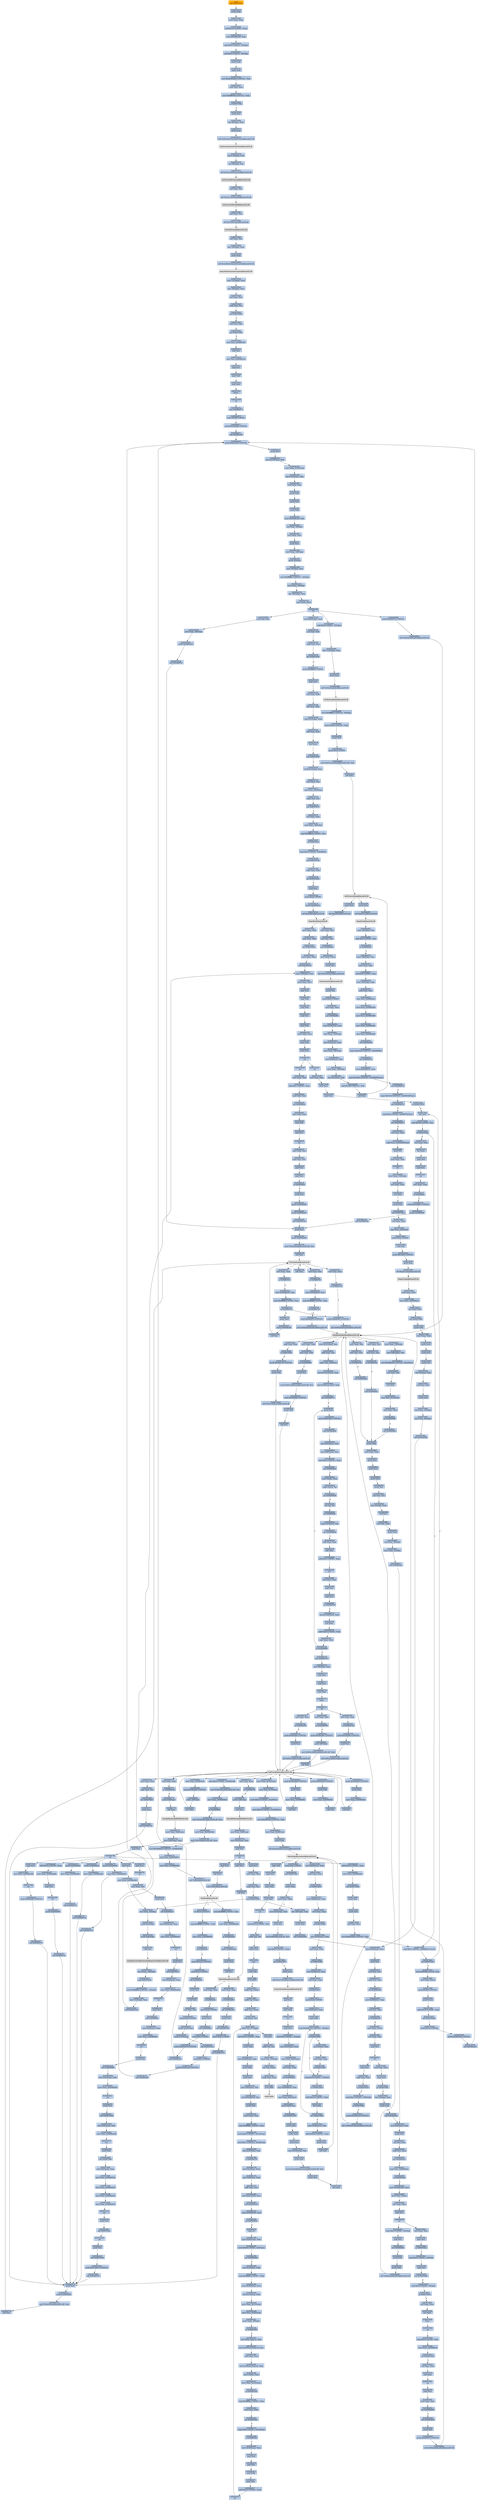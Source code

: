 digraph G {
node[shape=rectangle,style=filled,fillcolor=lightsteelblue,color=lightsteelblue]
bgcolor="transparent"
a0x0046aa55call_0x0047053d[label="start\ncall 0x0047053d",color="lightgrey",fillcolor="orange"];
a0x0047053dpushl_ebp[label="0x0047053d\npushl %ebp"];
a0x0047053emovl_esp_ebp[label="0x0047053e\nmovl %esp, %ebp"];
a0x00470540subl_0x10UINT8_esp[label="0x00470540\nsubl $0x10<UINT8>, %esp"];
a0x00470543movl_0x0049b1b0_eax[label="0x00470543\nmovl 0x0049b1b0, %eax"];
a0x00470548andl_0x0UINT8__8ebp_[label="0x00470548\nandl $0x0<UINT8>, -8(%ebp)"];
a0x0047054candl_0x0UINT8__4ebp_[label="0x0047054c\nandl $0x0<UINT8>, -4(%ebp)"];
a0x00470550pushl_ebx[label="0x00470550\npushl %ebx"];
a0x00470551pushl_edi[label="0x00470551\npushl %edi"];
a0x00470552movl_0xbb40e64eUINT32_edi[label="0x00470552\nmovl $0xbb40e64e<UINT32>, %edi"];
a0x00470557cmpl_edi_eax[label="0x00470557\ncmpl %edi, %eax"];
a0x00470559movl_0xffff0000UINT32_ebx[label="0x00470559\nmovl $0xffff0000<UINT32>, %ebx"];
a0x0047055eje_0x0047056d[label="0x0047055e\nje 0x0047056d"];
a0x0047056dpushl_esi[label="0x0047056d\npushl %esi"];
a0x0047056eleal__8ebp__eax[label="0x0047056e\nleal -8(%ebp), %eax"];
a0x00470571pushl_eax[label="0x00470571\npushl %eax"];
a0x00470572call_GetSystemTimeAsFileTime_kernel32_dll[label="0x00470572\ncall GetSystemTimeAsFileTime@kernel32.dll"];
GetSystemTimeAsFileTime_kernel32_dll[label="GetSystemTimeAsFileTime@kernel32.dll",color="lightgrey",fillcolor="lightgrey"];
a0x00470578movl__4ebp__esi[label="0x00470578\nmovl -4(%ebp), %esi"];
a0x0047057bxorl__8ebp__esi[label="0x0047057b\nxorl -8(%ebp), %esi"];
a0x0047057ecall_GetCurrentProcessId_kernel32_dll[label="0x0047057e\ncall GetCurrentProcessId@kernel32.dll"];
GetCurrentProcessId_kernel32_dll[label="GetCurrentProcessId@kernel32.dll",color="lightgrey",fillcolor="lightgrey"];
a0x00470584xorl_eax_esi[label="0x00470584\nxorl %eax, %esi"];
a0x00470586call_GetCurrentThreadId_kernel32_dll[label="0x00470586\ncall GetCurrentThreadId@kernel32.dll"];
GetCurrentThreadId_kernel32_dll[label="GetCurrentThreadId@kernel32.dll",color="lightgrey",fillcolor="lightgrey"];
a0x0047058cxorl_eax_esi[label="0x0047058c\nxorl %eax, %esi"];
a0x0047058ecall_GetTickCount_kernel32_dll[label="0x0047058e\ncall GetTickCount@kernel32.dll"];
GetTickCount_kernel32_dll[label="GetTickCount@kernel32.dll",color="lightgrey",fillcolor="lightgrey"];
a0x00470594xorl_eax_esi[label="0x00470594\nxorl %eax, %esi"];
a0x00470596leal__16ebp__eax[label="0x00470596\nleal -16(%ebp), %eax"];
a0x00470599pushl_eax[label="0x00470599\npushl %eax"];
a0x0047059acall_QueryPerformanceCounter_kernel32_dll[label="0x0047059a\ncall QueryPerformanceCounter@kernel32.dll"];
QueryPerformanceCounter_kernel32_dll[label="QueryPerformanceCounter@kernel32.dll",color="lightgrey",fillcolor="lightgrey"];
a0x004705a0movl__12ebp__eax[label="0x004705a0\nmovl -12(%ebp), %eax"];
a0x004705a3xorl__16ebp__eax[label="0x004705a3\nxorl -16(%ebp), %eax"];
a0x004705a6xorl_eax_esi[label="0x004705a6\nxorl %eax, %esi"];
a0x004705a8cmpl_edi_esi[label="0x004705a8\ncmpl %edi, %esi"];
a0x004705aajne_0x004705b3[label="0x004705aa\njne 0x004705b3"];
a0x004705b3testl_esi_ebx[label="0x004705b3\ntestl %esi, %ebx"];
a0x004705b5jne_0x004705be[label="0x004705b5\njne 0x004705be"];
a0x004705bemovl_esi_0x0049b1b0[label="0x004705be\nmovl %esi, 0x0049b1b0"];
a0x004705c4notl_esi[label="0x004705c4\nnotl %esi"];
a0x004705c6movl_esi_0x0049b1b4[label="0x004705c6\nmovl %esi, 0x0049b1b4"];
a0x004705ccpopl_esi[label="0x004705cc\npopl %esi"];
a0x004705cdpopl_edi[label="0x004705cd\npopl %edi"];
a0x004705cepopl_ebx[label="0x004705ce\npopl %ebx"];
a0x004705cfleave_[label="0x004705cf\nleave "];
a0x004705d0ret[label="0x004705d0\nret"];
a0x0046aa5ajmp_0x0046a875[label="0x0046aa5a\njmp 0x0046a875"];
a0x0046a875pushl_0x60UINT8[label="0x0046a875\npushl $0x60<UINT8>"];
a0x0046a877pushl_0x494d08UINT32[label="0x0046a877\npushl $0x494d08<UINT32>"];
a0x0046a87ccall_0x0046e2e0[label="0x0046a87c\ncall 0x0046e2e0"];
a0x0046e2e0pushl_0x46e340UINT32[label="0x0046e2e0\npushl $0x46e340<UINT32>"];
a0x0046e2e5pushl_fs_0[label="0x0046e2e5\npushl %fs:0"];
a0x0046e2ecmovl_0x10esp__eax[label="0x0046e2ec\nmovl 0x10(%esp), %eax"];
a0x0046e2f0movl_ebp_0x10esp_[label="0x0046e2f0\nmovl %ebp, 0x10(%esp)"];
a0x0046e2f4leal_0x10esp__ebp[label="0x0046e2f4\nleal 0x10(%esp), %ebp"];
a0x0046e2f8subl_eax_esp[label="0x0046e2f8\nsubl %eax, %esp"];
a0x0046e2fapushl_ebx[label="0x0046e2fa\npushl %ebx"];
a0x0046e2fbpushl_esi[label="0x0046e2fb\npushl %esi"];
a0x0046e2fcpushl_edi[label="0x0046e2fc\npushl %edi"];
a0x0046e2fdmovl_0x0049b1b0_eax[label="0x0046e2fd\nmovl 0x0049b1b0, %eax"];
a0x0046e302xorl_eax__4ebp_[label="0x0046e302\nxorl %eax, -4(%ebp)"];
a0x0046e305xorl_ebp_eax[label="0x0046e305\nxorl %ebp, %eax"];
a0x0046e307pushl_eax[label="0x0046e307\npushl %eax"];
a0x0046e308movl_esp__24ebp_[label="0x0046e308\nmovl %esp, -24(%ebp)"];
a0x0046e30bpushl__8ebp_[label="0x0046e30b\npushl -8(%ebp)"];
a0x0046e30emovl__4ebp__eax[label="0x0046e30e\nmovl -4(%ebp), %eax"];
a0x0046e311movl_0xfffffffeUINT32__4ebp_[label="0x0046e311\nmovl $0xfffffffe<UINT32>, -4(%ebp)"];
a0x0046e318movl_eax__8ebp_[label="0x0046e318\nmovl %eax, -8(%ebp)"];
a0x0046e31bleal__16ebp__eax[label="0x0046e31b\nleal -16(%ebp), %eax"];
a0x0046e31emovl_eax_fs_0[label="0x0046e31e\nmovl %eax, %fs:0"];
a0x0046e324ret[label="0x0046e324\nret"];
a0x0046a881andl_0x0UINT8__4ebp_[label="0x0046a881\nandl $0x0<UINT8>, -4(%ebp)"];
a0x0046a885leal__112ebp__eax[label="0x0046a885\nleal -112(%ebp), %eax"];
a0x0046a888pushl_eax[label="0x0046a888\npushl %eax"];
a0x0046a889call_GetStartupInfoA_kernel32_dll[label="0x0046a889\ncall GetStartupInfoA@kernel32.dll"];
GetStartupInfoA_kernel32_dll[label="GetStartupInfoA@kernel32.dll",color="lightgrey",fillcolor="lightgrey"];
a0x0046a88fmovl_0xfffffffeUINT32__4ebp_[label="0x0046a88f\nmovl $0xfffffffe<UINT32>, -4(%ebp)"];
a0x0046a896movl_0x94UINT32_edi[label="0x0046a896\nmovl $0x94<UINT32>, %edi"];
a0x0046a89bpushl_edi[label="0x0046a89b\npushl %edi"];
a0x0046a89cpushl_0x0UINT8[label="0x0046a89c\npushl $0x0<UINT8>"];
a0x0046a89emovl_GetProcessHeap_kernel32_dll_ebx[label="0x0046a89e\nmovl GetProcessHeap@kernel32.dll, %ebx"];
a0x0046a8a4call_ebx[label="0x0046a8a4\ncall %ebx"];
GetProcessHeap_kernel32_dll[label="GetProcessHeap@kernel32.dll",color="lightgrey",fillcolor="lightgrey"];
a0x0046a8a6pushl_eax[label="0x0046a8a6\npushl %eax"];
a0x0046a8a7call_HeapAlloc_kernel32_dll[label="0x0046a8a7\ncall HeapAlloc@kernel32.dll"];
HeapAlloc_kernel32_dll[label="HeapAlloc@kernel32.dll",color="lightgrey",fillcolor="lightgrey"];
a0x0046a8admovl_eax_esi[label="0x0046a8ad\nmovl %eax, %esi"];
a0x0046a8aftestl_esi_esi[label="0x0046a8af\ntestl %esi, %esi"];
a0x0046a8b1jne_0x0046a8c0[label="0x0046a8b1\njne 0x0046a8c0"];
a0x0046a8c0movl_edi_esi_[label="0x0046a8c0\nmovl %edi, (%esi)"];
a0x0046a8c2pushl_esi[label="0x0046a8c2\npushl %esi"];
a0x0046a8c3call_GetVersionExA_kernel32_dll[label="0x0046a8c3\ncall GetVersionExA@kernel32.dll"];
GetVersionExA_kernel32_dll[label="GetVersionExA@kernel32.dll",color="lightgrey",fillcolor="lightgrey"];
a0x0046a8c9pushl_esi[label="0x0046a8c9\npushl %esi"];
a0x0046a8capushl_0x0UINT8[label="0x0046a8ca\npushl $0x0<UINT8>"];
a0x0046a8cctestl_eax_eax[label="0x0046a8cc\ntestl %eax, %eax"];
a0x0046a8cejne_0x0046a8de[label="0x0046a8ce\njne 0x0046a8de"];
a0x0046a8demovl_0x10esi__eax[label="0x0046a8de\nmovl 0x10(%esi), %eax"];
a0x0046a8e1movl_eax__32ebp_[label="0x0046a8e1\nmovl %eax, -32(%ebp)"];
a0x0046a8e4movl_0x4esi__eax[label="0x0046a8e4\nmovl 0x4(%esi), %eax"];
a0x0046a8e7movl_eax__36ebp_[label="0x0046a8e7\nmovl %eax, -36(%ebp)"];
a0x0046a8eamovl_0x8esi__eax[label="0x0046a8ea\nmovl 0x8(%esi), %eax"];
a0x0046a8edmovl_eax__40ebp_[label="0x0046a8ed\nmovl %eax, -40(%ebp)"];
a0x0046a8f0movl_0xcesi__edi[label="0x0046a8f0\nmovl 0xc(%esi), %edi"];
a0x0046a8f3andl_0x7fffUINT32_edi[label="0x0046a8f3\nandl $0x7fff<UINT32>, %edi"];
a0x0046a8f9call_ebx[label="0x0046a8f9\ncall %ebx"];
a0x0046a8fbpushl_eax[label="0x0046a8fb\npushl %eax"];
a0x0046a8fccall_HeapFree_kernel32_dll[label="0x0046a8fc\ncall HeapFree@kernel32.dll"];
HeapFree_kernel32_dll[label="HeapFree@kernel32.dll",color="lightgrey",fillcolor="lightgrey"];
a0x0046a902movl__32ebp__esi[label="0x0046a902\nmovl -32(%ebp), %esi"];
a0x0046a905cmpl_0x2UINT8_esi[label="0x0046a905\ncmpl $0x2<UINT8>, %esi"];
a0x0046a908je_0x0046a910[label="0x0046a908\nje 0x0046a910"];
a0x0046a910movl__36ebp__ecx[label="0x0046a910\nmovl -36(%ebp), %ecx"];
a0x0046a913movl_ecx_eax[label="0x0046a913\nmovl %ecx, %eax"];
a0x0046a915shll_0x8UINT8_eax[label="0x0046a915\nshll $0x8<UINT8>, %eax"];
a0x0046a918movl__40ebp__edx[label="0x0046a918\nmovl -40(%ebp), %edx"];
a0x0046a91baddl_edx_eax[label="0x0046a91b\naddl %edx, %eax"];
a0x0046a91dmovl_esi_0x0049e0cc[label="0x0046a91d\nmovl %esi, 0x0049e0cc"];
a0x0046a923movl_eax_0x0049e0d4[label="0x0046a923\nmovl %eax, 0x0049e0d4"];
a0x0046a928movl_ecx_0x0049e0d8[label="0x0046a928\nmovl %ecx, 0x0049e0d8"];
a0x0046a92emovl_edx_0x0049e0dc[label="0x0046a92e\nmovl %edx, 0x0049e0dc"];
a0x0046a934movl_edi_0x0049e0d0[label="0x0046a934\nmovl %edi, 0x0049e0d0"];
a0x0046a93acall_0x0046a834[label="0x0046a93a\ncall 0x0046a834"];
a0x0046a834cmpw_0x5a4dUINT16_0x00400000[label="0x0046a834\ncmpw $0x5a4d<UINT16>, 0x00400000"];
a0x0046a83djne_0x0046a872[label="0x0046a83d\njne 0x0046a872"];
a0x0046a83fmovl_0x0040003c_eax[label="0x0046a83f\nmovl 0x0040003c, %eax"];
a0x0046a844cmpl_0x4550UINT32_0x400000eax_[label="0x0046a844\ncmpl $0x4550<UINT32>, 0x400000(%eax)"];
a0x0046a84ejne_0x0046a872[label="0x0046a84e\njne 0x0046a872"];
a0x0046a850cmpw_0x10bUINT16_0x400018eax_[label="0x0046a850\ncmpw $0x10b<UINT16>, 0x400018(%eax)"];
a0x0046a859jne_0x0046a872[label="0x0046a859\njne 0x0046a872"];
a0x0046a85bcmpl_0xeUINT8_0x400074eax_[label="0x0046a85b\ncmpl $0xe<UINT8>, 0x400074(%eax)"];
a0x0046a862jbe_0x0046a872[label="0x0046a862\njbe 0x0046a872"];
a0x0046a864xorl_ecx_ecx[label="0x0046a864\nxorl %ecx, %ecx"];
a0x0046a866cmpl_ecx_0x4000e8eax_[label="0x0046a866\ncmpl %ecx, 0x4000e8(%eax)"];
a0x0046a86csetne_cl[label="0x0046a86c\nsetne %cl"];
a0x0046a86fmovl_ecx_eax[label="0x0046a86f\nmovl %ecx, %eax"];
a0x0046a871ret[label="0x0046a871\nret"];
a0x0046a93fmovl_eax__32ebp_[label="0x0046a93f\nmovl %eax, -32(%ebp)"];
a0x0046a942xorl_ebx_ebx[label="0x0046a942\nxorl %ebx, %ebx"];
a0x0046a944incl_ebx[label="0x0046a944\nincl %ebx"];
a0x0046a945pushl_ebx[label="0x0046a945\npushl %ebx"];
a0x0046a946call_0x004704e3[label="0x0046a946\ncall 0x004704e3"];
a0x004704e3xorl_eax_eax[label="0x004704e3\nxorl %eax, %eax"];
a0x004704e5cmpl_eax_0x4esp_[label="0x004704e5\ncmpl %eax, 0x4(%esp)"];
a0x004704e9pushl_0x0UINT8[label="0x004704e9\npushl $0x0<UINT8>"];
a0x004704ebsete_al[label="0x004704eb\nsete %al"];
a0x004704eepushl_0x1000UINT32[label="0x004704ee\npushl $0x1000<UINT32>"];
a0x004704f3pushl_eax[label="0x004704f3\npushl %eax"];
a0x004704f4call_HeapCreate_kernel32_dll[label="0x004704f4\ncall HeapCreate@kernel32.dll"];
HeapCreate_kernel32_dll[label="HeapCreate@kernel32.dll",color="lightgrey",fillcolor="lightgrey"];
a0x004704fatestl_eax_eax[label="0x004704fa\ntestl %eax, %eax"];
a0x004704fcmovl_eax_0x0049e21c[label="0x004704fc\nmovl %eax, 0x0049e21c"];
a0x00470501jne_0x00470506[label="0x00470501\njne 0x00470506"];
a0x00470506call_0x00470488[label="0x00470506\ncall 0x00470488"];
a0x00470488pushl_ebp[label="0x00470488\npushl %ebp"];
a0x00470489movl_esp_ebp[label="0x00470489\nmovl %esp, %ebp"];
a0x0047048bpushl_ecx[label="0x0047048b\npushl %ecx"];
a0x0047048cpushl_ecx[label="0x0047048c\npushl %ecx"];
a0x0047048dpushl_esi[label="0x0047048d\npushl %esi"];
a0x0047048eleal__4ebp__eax[label="0x0047048e\nleal -4(%ebp), %eax"];
a0x00470491xorl_esi_esi[label="0x00470491\nxorl %esi, %esi"];
a0x00470493pushl_eax[label="0x00470493\npushl %eax"];
a0x00470494movl_esi__4ebp_[label="0x00470494\nmovl %esi, -4(%ebp)"];
a0x00470497movl_esi__8ebp_[label="0x00470497\nmovl %esi, -8(%ebp)"];
a0x0047049acall_0x0046e06b[label="0x0047049a\ncall 0x0046e06b"];
a0x0046e06bmovl_0x4esp__ecx[label="0x0046e06b\nmovl 0x4(%esp), %ecx"];
a0x0046e06fpushl_esi[label="0x0046e06f\npushl %esi"];
a0x0046e070xorl_esi_esi[label="0x0046e070\nxorl %esi, %esi"];
a0x0046e072cmpl_esi_ecx[label="0x0046e072\ncmpl %esi, %ecx"];
a0x0046e074jne_0x0046e093[label="0x0046e074\njne 0x0046e093"];
a0x0046e093movl_0x0049e0cc_eax[label="0x0046e093\nmovl 0x0049e0cc, %eax"];
a0x0046e098cmpl_esi_eax[label="0x0046e098\ncmpl %esi, %eax"];
a0x0046e09aje_0x0046e076[label="0x0046e09a\nje 0x0046e076"];
a0x0046e09cmovl_eax_ecx_[label="0x0046e09c\nmovl %eax, (%ecx)"];
a0x0046e09exorl_eax_eax[label="0x0046e09e\nxorl %eax, %eax"];
a0x0046e0a0popl_esi[label="0x0046e0a0\npopl %esi"];
a0x0046e0a1ret[label="0x0046e0a1\nret"];
a0x0047049ftestl_eax_eax[label="0x0047049f\ntestl %eax, %eax"];
a0x004704a1popl_ecx[label="0x004704a1\npopl %ecx"];
a0x004704a2je_0x004704b1[label="0x004704a2\nje 0x004704b1"];
a0x004704b1leal__8ebp__eax[label="0x004704b1\nleal -8(%ebp), %eax"];
a0x004704b4pushl_eax[label="0x004704b4\npushl %eax"];
a0x004704b5call_0x0046e0a2[label="0x004704b5\ncall 0x0046e0a2"];
a0x0046e0a2movl_0x4esp__eax[label="0x0046e0a2\nmovl 0x4(%esp), %eax"];
a0x0046e0a6pushl_esi[label="0x0046e0a6\npushl %esi"];
a0x0046e0a7xorl_esi_esi[label="0x0046e0a7\nxorl %esi, %esi"];
a0x0046e0a9cmpl_esi_eax[label="0x0046e0a9\ncmpl %esi, %eax"];
a0x0046e0abjne_0x0046e0ca[label="0x0046e0ab\njne 0x0046e0ca"];
a0x0046e0cacmpl_esi_0x0049e0cc[label="0x0046e0ca\ncmpl %esi, 0x0049e0cc"];
a0x0046e0d0je_0x0046e0ad[label="0x0046e0d0\nje 0x0046e0ad"];
a0x0046e0d2movl_0x0049e0d8_ecx[label="0x0046e0d2\nmovl 0x0049e0d8, %ecx"];
a0x0046e0d8movl_ecx_eax_[label="0x0046e0d8\nmovl %ecx, (%eax)"];
a0x0046e0daxorl_eax_eax[label="0x0046e0da\nxorl %eax, %eax"];
a0x0046e0dcpopl_esi[label="0x0046e0dc\npopl %esi"];
a0x0046e0ddret[label="0x0046e0dd\nret"];
a0x004704batestl_eax_eax[label="0x004704ba\ntestl %eax, %eax"];
a0x004704bcpopl_ecx[label="0x004704bc\npopl %ecx"];
a0x004704bdje_0x004704cc[label="0x004704bd\nje 0x004704cc"];
a0x004704cccmpl_0x2UINT8__4ebp_[label="0x004704cc\ncmpl $0x2<UINT8>, -4(%ebp)"];
a0x004704d0popl_esi[label="0x004704d0\npopl %esi"];
a0x004704d1jne_0x004704de[label="0x004704d1\njne 0x004704de"];
a0x004704d3cmpl_0x5UINT8__8ebp_[label="0x004704d3\ncmpl $0x5<UINT8>, -8(%ebp)"];
a0x004704d7jb_0x004704de[label="0x004704d7\njb 0x004704de"];
a0x004704d9xorl_eax_eax[label="0x004704d9\nxorl %eax, %eax"];
a0x004704dbincl_eax[label="0x004704db\nincl %eax"];
a0x004704dcleave_[label="0x004704dc\nleave "];
a0x004704ddret[label="0x004704dd\nret"];
a0x0047050bcmpl_0x3UINT8_eax[label="0x0047050b\ncmpl $0x3<UINT8>, %eax"];
a0x0047050emovl_eax_0x0049fce4[label="0x0047050e\nmovl %eax, 0x0049fce4"];
a0x00470513jne_0x00470539[label="0x00470513\njne 0x00470539"];
a0x00470539xorl_eax_eax[label="0x00470539\nxorl %eax, %eax"];
a0x0047053bincl_eax[label="0x0047053b\nincl %eax"];
a0x0047053cret[label="0x0047053c\nret"];
a0x0046a94bpopl_ecx[label="0x0046a94b\npopl %ecx"];
a0x0046a94ctestl_eax_eax[label="0x0046a94c\ntestl %eax, %eax"];
a0x0046a94ejne_0x0046a958[label="0x0046a94e\njne 0x0046a958"];
a0x0046a958call_0x0046db84[label="0x0046a958\ncall 0x0046db84"];
a0x0046db84pushl_edi[label="0x0046db84\npushl %edi"];
a0x0046db85pushl_0x483d7cUINT32[label="0x0046db85\npushl $0x483d7c<UINT32>"];
a0x0046db8acall_GetModuleHandleA_kernel32_dll[label="0x0046db8a\ncall GetModuleHandleA@kernel32.dll"];
GetModuleHandleA_kernel32_dll[label="GetModuleHandleA@kernel32.dll",color="lightgrey",fillcolor="lightgrey"];
a0x0046db90movl_eax_edi[label="0x0046db90\nmovl %eax, %edi"];
a0x0046db92testl_edi_edi[label="0x0046db92\ntestl %edi, %edi"];
a0x0046db94jne_0x0046db9f[label="0x0046db94\njne 0x0046db9f"];
a0x0046db9fpushl_esi[label="0x0046db9f\npushl %esi"];
a0x0046dba0movl_GetProcAddress_kernel32_dll_esi[label="0x0046dba0\nmovl GetProcAddress@kernel32.dll, %esi"];
a0x0046dba6pushl_0x483dbcUINT32[label="0x0046dba6\npushl $0x483dbc<UINT32>"];
a0x0046dbabpushl_edi[label="0x0046dbab\npushl %edi"];
a0x0046dbaccall_esi[label="0x0046dbac\ncall %esi"];
GetProcAddress_kernel32_dll[label="GetProcAddress@kernel32.dll",color="lightgrey",fillcolor="lightgrey"];
a0x0046dbaepushl_0x483db0UINT32[label="0x0046dbae\npushl $0x483db0<UINT32>"];
a0x0046dbb3pushl_edi[label="0x0046dbb3\npushl %edi"];
a0x0046dbb4movl_eax_0x0049e09c[label="0x0046dbb4\nmovl %eax, 0x0049e09c"];
a0x0046dbb9call_esi[label="0x0046dbb9\ncall %esi"];
a0x0046dbbbpushl_0x483da4UINT32[label="0x0046dbbb\npushl $0x483da4<UINT32>"];
a0x0046dbc0pushl_edi[label="0x0046dbc0\npushl %edi"];
a0x0046dbc1movl_eax_0x0049e0a0[label="0x0046dbc1\nmovl %eax, 0x0049e0a0"];
a0x0046dbc6call_esi[label="0x0046dbc6\ncall %esi"];
a0x0046dbc8pushl_0x483d9cUINT32[label="0x0046dbc8\npushl $0x483d9c<UINT32>"];
a0x0046dbcdpushl_edi[label="0x0046dbcd\npushl %edi"];
a0x0046dbcemovl_eax_0x0049e0a4[label="0x0046dbce\nmovl %eax, 0x0049e0a4"];
a0x0046dbd3call_esi[label="0x0046dbd3\ncall %esi"];
a0x0046dbd5cmpl_0x0UINT8_0x0049e09c[label="0x0046dbd5\ncmpl $0x0<UINT8>, 0x0049e09c"];
a0x0046dbdcmovl_TlsSetValue_kernel32_dll_esi[label="0x0046dbdc\nmovl TlsSetValue@kernel32.dll, %esi"];
a0x0046dbe2movl_eax_0x0049e0a8[label="0x0046dbe2\nmovl %eax, 0x0049e0a8"];
a0x0046dbe7je_0x0046dbff[label="0x0046dbe7\nje 0x0046dbff"];
a0x0046dbffmovl_TlsGetValue_kernel32_dll_eax[label="0x0046dbff\nmovl TlsGetValue@kernel32.dll, %eax"];
a0x0046dc04movl_eax_0x0049e0a0[label="0x0046dc04\nmovl %eax, 0x0049e0a0"];
a0x0046dc09movl_TlsFree_kernel32_dll_eax[label="0x0046dc09\nmovl TlsFree@kernel32.dll, %eax"];
a0x0046dc0emovl_0x46d800UINT32_0x0049e09c[label="0x0046dc0e\nmovl $0x46d800<UINT32>, 0x0049e09c"];
a0x0046dc18movl_esi_0x0049e0a4[label="0x0046dc18\nmovl %esi, 0x0049e0a4"];
a0x0046dc1emovl_eax_0x0049e0a8[label="0x0046dc1e\nmovl %eax, 0x0049e0a8"];
a0x0046dc23call_TlsAlloc_kernel32_dll[label="0x0046dc23\ncall TlsAlloc@kernel32.dll"];
TlsAlloc_kernel32_dll[label="TlsAlloc@kernel32.dll",color="lightgrey",fillcolor="lightgrey"];
a0x0046dc29cmpl_0xffffffffUINT8_eax[label="0x0046dc29\ncmpl $0xffffffff<UINT8>, %eax"];
a0x0046dc2cmovl_eax_0x0049b284[label="0x0046dc2c\nmovl %eax, 0x0049b284"];
a0x0046dc31je_0x0046dd03[label="0x0046dc31\nje 0x0046dd03"];
a0x0046dc37pushl_0x0049e0a0[label="0x0046dc37\npushl 0x0049e0a0"];
a0x0046dc3dpushl_eax[label="0x0046dc3d\npushl %eax"];
a0x0046dc3ecall_esi[label="0x0046dc3e\ncall %esi"];
TlsSetValue_kernel32_dll[label="TlsSetValue@kernel32.dll",color="lightgrey",fillcolor="lightgrey"];
a0x0046dc40testl_eax_eax[label="0x0046dc40\ntestl %eax, %eax"];
a0x0046dc42je_0x0046dd03[label="0x0046dc42\nje 0x0046dd03"];
a0x0046dc48call_0x0046e292[label="0x0046dc48\ncall 0x0046e292"];
a0x0046e292pushl_esi[label="0x0046e292\npushl %esi"];
a0x0046e293call_0x0046d789[label="0x0046e293\ncall 0x0046d789"];
a0x0046d789pushl_0x0UINT8[label="0x0046d789\npushl $0x0<UINT8>"];
a0x0046d78bcall_0x0046d71b[label="0x0046d78b\ncall 0x0046d71b"];
a0x0046d71bpushl_esi[label="0x0046d71b\npushl %esi"];
a0x0046d71cpushl_0x0049b284[label="0x0046d71c\npushl 0x0049b284"];
a0x0046d722movl_TlsGetValue_kernel32_dll_esi[label="0x0046d722\nmovl TlsGetValue@kernel32.dll, %esi"];
a0x0046d728call_esi[label="0x0046d728\ncall %esi"];
TlsGetValue_kernel32_dll[label="TlsGetValue@kernel32.dll",color="lightgrey",fillcolor="lightgrey"];
a0x0046d72atestl_eax_eax[label="0x0046d72a\ntestl %eax, %eax"];
a0x0046d72cje_0x0046d74f[label="0x0046d72c\nje 0x0046d74f"];
a0x0046d72emovl_0x0049b280_eax[label="0x0046d72e\nmovl 0x0049b280, %eax"];
a0x0046d733cmpl_0xffffffffUINT8_eax[label="0x0046d733\ncmpl $0xffffffff<UINT8>, %eax"];
a0x0046d736je_0x0046d74f[label="0x0046d736\nje 0x0046d74f"];
a0x0046d74fpushl_0x483d7cUINT32[label="0x0046d74f\npushl $0x483d7c<UINT32>"];
a0x0046d754call_GetModuleHandleA_kernel32_dll[label="0x0046d754\ncall GetModuleHandleA@kernel32.dll"];
a0x0046d75amovl_eax_esi[label="0x0046d75a\nmovl %eax, %esi"];
a0x0046d75ctestl_esi_esi[label="0x0046d75c\ntestl %esi, %esi"];
a0x0046d75eje_0x0046d783[label="0x0046d75e\nje 0x0046d783"];
a0x0046d760call_0x0046d6af[label="0x0046d760\ncall 0x0046d6af"];
a0x0046d6afpushl_ebp[label="0x0046d6af\npushl %ebp"];
a0x0046d6b0movl_esp_ebp[label="0x0046d6b0\nmovl %esp, %ebp"];
a0x0046d6b2pushl_ecx[label="0x0046d6b2\npushl %ecx"];
a0x0046d6b3pushl_ecx[label="0x0046d6b3\npushl %ecx"];
a0x0046d6b4pushl_ebx[label="0x0046d6b4\npushl %ebx"];
a0x0046d6b5pushl_esi[label="0x0046d6b5\npushl %esi"];
a0x0046d6b6xorl_esi_esi[label="0x0046d6b6\nxorl %esi, %esi"];
a0x0046d6b8leal__4ebp__eax[label="0x0046d6b8\nleal -4(%ebp), %eax"];
a0x0046d6bbincl_esi[label="0x0046d6bb\nincl %esi"];
a0x0046d6bcxorl_ebx_ebx[label="0x0046d6bc\nxorl %ebx, %ebx"];
a0x0046d6bepushl_eax[label="0x0046d6be\npushl %eax"];
a0x0046d6bfmovl_esi__8ebp_[label="0x0046d6bf\nmovl %esi, -8(%ebp)"];
a0x0046d6c2movl_ebx__4ebp_[label="0x0046d6c2\nmovl %ebx, -4(%ebp)"];
a0x0046d6c5call_0x0046e0a2[label="0x0046d6c5\ncall 0x0046e0a2"];
a0x0046d6cacmpl_0x5UINT8__4ebp_[label="0x0046d6ca\ncmpl $0x5<UINT8>, -4(%ebp)"];
a0x0046d6cepopl_ecx[label="0x0046d6ce\npopl %ecx"];
a0x0046d6cfjle_0x0046d6d5[label="0x0046d6cf\njle 0x0046d6d5"];
a0x0046d6d5pushl_edi[label="0x0046d6d5\npushl %edi"];
a0x0046d6d6pushl_ebx[label="0x0046d6d6\npushl %ebx"];
a0x0046d6d7call_GetModuleHandleA_kernel32_dll[label="0x0046d6d7\ncall GetModuleHandleA@kernel32.dll"];
a0x0046d6ddmovl_0x3ceax__esi[label="0x0046d6dd\nmovl 0x3c(%eax), %esi"];
a0x0046d6e0addl_eax_esi[label="0x0046d6e0\naddl %eax, %esi"];
a0x0046d6e2cmpw_bx_0x6esi_[label="0x0046d6e2\ncmpw %bx, 0x6(%esi)"];
a0x0046d6e6movzwl_0x14esi__eax[label="0x0046d6e6\nmovzwl 0x14(%esi), %eax"];
a0x0046d6ealeal_0x18eaxesi__edi[label="0x0046d6ea\nleal 0x18(%eax,%esi), %edi"];
a0x0046d6eejbe_0x0046d713[label="0x0046d6ee\njbe 0x0046d713"];
a0x0046d6f0pushl_edi[label="0x0046d6f0\npushl %edi"];
a0x0046d6f1pushl_0x483d64UINT32[label="0x0046d6f1\npushl $0x483d64<UINT32>"];
a0x0046d6f6call_0x0046dd90[label="0x0046d6f6\ncall 0x0046dd90"];
a0x0046dd90movl_0x4esp__edx[label="0x0046dd90\nmovl 0x4(%esp), %edx"];
a0x0046dd94movl_0x8esp__ecx[label="0x0046dd94\nmovl 0x8(%esp), %ecx"];
a0x0046dd98testl_0x3UINT32_edx[label="0x0046dd98\ntestl $0x3<UINT32>, %edx"];
a0x0046dd9ejne_0x0046dddc[label="0x0046dd9e\njne 0x0046dddc"];
a0x0046dda0movl_edx__eax[label="0x0046dda0\nmovl (%edx), %eax"];
a0x0046dda2cmpb_ecx__al[label="0x0046dda2\ncmpb (%ecx), %al"];
a0x0046dda4jne_0x0046ddd4[label="0x0046dda4\njne 0x0046ddd4"];
a0x0046dda6orb_al_al[label="0x0046dda6\norb %al, %al"];
a0x0046dda8je_0x0046ddd0[label="0x0046dda8\nje 0x0046ddd0"];
a0x0046ddaacmpb_0x1ecx__ah[label="0x0046ddaa\ncmpb 0x1(%ecx), %ah"];
a0x0046ddadjne_0x0046ddd4[label="0x0046ddad\njne 0x0046ddd4"];
a0x0046ddd4sbbl_eax_eax[label="0x0046ddd4\nsbbl %eax, %eax"];
a0x0046ddd6shll_eax[label="0x0046ddd6\nshll %eax"];
a0x0046ddd8addl_0x1UINT8_eax[label="0x0046ddd8\naddl $0x1<UINT8>, %eax"];
a0x0046dddbret[label="0x0046dddb\nret"];
a0x0046d6fbtestl_eax_eax[label="0x0046d6fb\ntestl %eax, %eax"];
a0x0046d6fdpopl_ecx[label="0x0046d6fd\npopl %ecx"];
a0x0046d6fepopl_ecx[label="0x0046d6fe\npopl %ecx"];
a0x0046d6ffje_0x0046d70f[label="0x0046d6ff\nje 0x0046d70f"];
a0x0046d701movzwl_0x6esi__eax[label="0x0046d701\nmovzwl 0x6(%esi), %eax"];
a0x0046d705incl_ebx[label="0x0046d705\nincl %ebx"];
a0x0046d706addl_0x28UINT8_edi[label="0x0046d706\naddl $0x28<UINT8>, %edi"];
a0x0046d709cmpl_eax_ebx[label="0x0046d709\ncmpl %eax, %ebx"];
a0x0046d70bjb_0x0046d6f0[label="0x0046d70b\njb 0x0046d6f0"];
a0x0046d70djmp_0x0046d713[label="0x0046d70d\njmp 0x0046d713"];
a0x0046d713movl__8ebp__eax[label="0x0046d713\nmovl -8(%ebp), %eax"];
a0x0046d716popl_edi[label="0x0046d716\npopl %edi"];
a0x0046d717popl_esi[label="0x0046d717\npopl %esi"];
a0x0046d718popl_ebx[label="0x0046d718\npopl %ebx"];
a0x0046d719leave_[label="0x0046d719\nleave "];
a0x0046d71aret[label="0x0046d71a\nret"];
a0x0046d765testl_eax_eax[label="0x0046d765\ntestl %eax, %eax"];
a0x0046d767je_0x0046d783[label="0x0046d767\nje 0x0046d783"];
a0x0046d769pushl_0x483d6cUINT32[label="0x0046d769\npushl $0x483d6c<UINT32>"];
a0x0046d76epushl_esi[label="0x0046d76e\npushl %esi"];
a0x0046d76fcall_GetProcAddress_kernel32_dll[label="0x0046d76f\ncall GetProcAddress@kernel32.dll"];
a0x0046d775testl_eax_eax[label="0x0046d775\ntestl %eax, %eax"];
a0x0046d777je_0x0046d783[label="0x0046d777\nje 0x0046d783"];
a0x0046d779pushl_0x8esp_[label="0x0046d779\npushl 0x8(%esp)"];
a0x0046d77dcall_eax[label="0x0046d77d\ncall %eax"];
EncodePointer_KERNEL32_DLL[label="EncodePointer@KERNEL32.DLL",color="lightgrey",fillcolor="lightgrey"];
a0x0046d77fmovl_eax_0x8esp_[label="0x0046d77f\nmovl %eax, 0x8(%esp)"];
a0x0046d783movl_0x8esp__eax[label="0x0046d783\nmovl 0x8(%esp), %eax"];
a0x0046d787popl_esi[label="0x0046d787\npopl %esi"];
a0x0046d788ret[label="0x0046d788\nret"];
a0x0046d790popl_ecx[label="0x0046d790\npopl %ecx"];
a0x0046d791ret[label="0x0046d791\nret"];
a0x0046e298movl_eax_esi[label="0x0046e298\nmovl %eax, %esi"];
a0x0046e29apushl_esi[label="0x0046e29a\npushl %esi"];
a0x0046e29bcall_0x0046de18[label="0x0046e29b\ncall 0x0046de18"];
a0x0046de18movl_0x4esp__eax[label="0x0046de18\nmovl 0x4(%esp), %eax"];
a0x0046de1cmovl_eax_0x0049e0c0[label="0x0046de1c\nmovl %eax, 0x0049e0c0"];
a0x0046de21ret[label="0x0046de21\nret"];
a0x0046e2a0pushl_esi[label="0x0046e2a0\npushl %esi"];
a0x0046e2a1call_0x00476273[label="0x0046e2a1\ncall 0x00476273"];
a0x00476273movl_0x4esp__eax[label="0x00476273\nmovl 0x4(%esp), %eax"];
a0x00476277movl_eax_0x0049e444[label="0x00476277\nmovl %eax, 0x0049e444"];
a0x0047627cret[label="0x0047627c\nret"];
a0x0046e2a6pushl_esi[label="0x0046e2a6\npushl %esi"];
a0x0046e2a7call_0x00469f40[label="0x0046e2a7\ncall 0x00469f40"];
a0x00469f40movl_0x4esp__eax[label="0x00469f40\nmovl 0x4(%esp), %eax"];
a0x00469f44movl_eax_0x0049da50[label="0x00469f44\nmovl %eax, 0x0049da50"];
a0x00469f49ret[label="0x00469f49\nret"];
a0x0046e2acpushl_esi[label="0x0046e2ac\npushl %esi"];
a0x0046e2adcall_0x0046dd08[label="0x0046e2ad\ncall 0x0046dd08"];
a0x0046dd08movl_0x4esp__eax[label="0x0046dd08\nmovl 0x4(%esp), %eax"];
a0x0046dd0cmovl_eax_0x0049e0b4[label="0x0046dd0c\nmovl %eax, 0x0049e0b4"];
a0x0046dd11ret[label="0x0046dd11\nret"];
a0x0046e2b2pushl_esi[label="0x0046e2b2\npushl %esi"];
a0x0046e2b3call_0x00476269[label="0x0046e2b3\ncall 0x00476269"];
a0x00476269movl_0x4esp__eax[label="0x00476269\nmovl 0x4(%esp), %eax"];
a0x0047626dmovl_eax_0x0049e440[label="0x0047626d\nmovl %eax, 0x0049e440"];
a0x00476272ret[label="0x00476272\nret"];
a0x0046e2b8pushl_esi[label="0x0046e2b8\npushl %esi"];
a0x0046e2b9call_0x00475bfb[label="0x0046e2b9\ncall 0x00475bfb"];
a0x00475bfbmovl_0x4esp__eax[label="0x00475bfb\nmovl 0x4(%esp), %eax"];
a0x00475bffmovl_eax_0x0049e3dc[label="0x00475bff\nmovl %eax, 0x0049e3dc"];
a0x00475c04movl_eax_0x0049e3e0[label="0x00475c04\nmovl %eax, 0x0049e3e0"];
a0x00475c09movl_eax_0x0049e3e4[label="0x00475c09\nmovl %eax, 0x0049e3e4"];
a0x00475c0emovl_eax_0x0049e3e8[label="0x00475c0e\nmovl %eax, 0x0049e3e8"];
a0x00475c13ret[label="0x00475c13\nret"];
a0x0046e2bepushl_esi[label="0x0046e2be\npushl %esi"];
a0x0046e2bfcall_0x004722b3[label="0x0046e2bf\ncall 0x004722b3"];
a0x004722b3ret[label="0x004722b3\nret"];
a0x0046e2c4pushl_esi[label="0x0046e2c4\npushl %esi"];
a0x0046e2c5call_0x004759da[label="0x0046e2c5\ncall 0x004759da"];
a0x004759dapushl_0x475957UINT32[label="0x004759da\npushl $0x475957<UINT32>"];
a0x004759dfcall_0x0046d71b[label="0x004759df\ncall 0x0046d71b"];
a0x004759e4popl_ecx[label="0x004759e4\npopl %ecx"];
a0x004759e5movl_eax_0x0049e3d8[label="0x004759e5\nmovl %eax, 0x0049e3d8"];
a0x004759earet[label="0x004759ea\nret"];
a0x0046e2capushl_0x46e263UINT32[label="0x0046e2ca\npushl $0x46e263<UINT32>"];
a0x0046e2cfcall_0x0046d71b[label="0x0046e2cf\ncall 0x0046d71b"];
a0x0046e2d4addl_0x24UINT8_esp[label="0x0046e2d4\naddl $0x24<UINT8>, %esp"];
a0x0046e2d7movl_eax_0x0049b290[label="0x0046e2d7\nmovl %eax, 0x0049b290"];
a0x0046e2dcpopl_esi[label="0x0046e2dc\npopl %esi"];
a0x0046e2ddret[label="0x0046e2dd\nret"];
a0x0046dc4dpushl_0x0049e09c[label="0x0046dc4d\npushl 0x0049e09c"];
a0x0046dc53call_0x0046d71b[label="0x0046dc53\ncall 0x0046d71b"];
a0x0046dc58pushl_0x0049e0a0[label="0x0046dc58\npushl 0x0049e0a0"];
a0x0046dc5emovl_eax_0x0049e09c[label="0x0046dc5e\nmovl %eax, 0x0049e09c"];
a0x0046dc63call_0x0046d71b[label="0x0046dc63\ncall 0x0046d71b"];
a0x0046dc68pushl_0x0049e0a4[label="0x0046dc68\npushl 0x0049e0a4"];
a0x0046dc6emovl_eax_0x0049e0a0[label="0x0046dc6e\nmovl %eax, 0x0049e0a0"];
a0x0046dc73call_0x0046d71b[label="0x0046dc73\ncall 0x0046d71b"];
a0x0046dc78pushl_0x0049e0a8[label="0x0046dc78\npushl 0x0049e0a8"];
a0x0046dc7emovl_eax_0x0049e0a4[label="0x0046dc7e\nmovl %eax, 0x0049e0a4"];
a0x0046dc83call_0x0046d71b[label="0x0046dc83\ncall 0x0046d71b"];
a0x0046dc88addl_0x10UINT8_esp[label="0x0046dc88\naddl $0x10<UINT8>, %esp"];
a0x0046dc8bmovl_eax_0x0049e0a8[label="0x0046dc8b\nmovl %eax, 0x0049e0a8"];
a0x0046dc90call_0x00473ddb[label="0x0046dc90\ncall 0x00473ddb"];
a0x00473ddbpushl_esi[label="0x00473ddb\npushl %esi"];
a0x00473ddcpushl_edi[label="0x00473ddc\npushl %edi"];
a0x00473dddxorl_esi_esi[label="0x00473ddd\nxorl %esi, %esi"];
a0x00473ddfmovl_0x49e280UINT32_edi[label="0x00473ddf\nmovl $0x49e280<UINT32>, %edi"];
a0x00473de4cmpl_0x1UINT8_0x49bd0cesi8_[label="0x00473de4\ncmpl $0x1<UINT8>, 0x49bd0c(,%esi,8)"];
a0x00473decjne_0x00473e0c[label="0x00473dec\njne 0x00473e0c"];
a0x00473deeleal_0x49bd08esi8__eax[label="0x00473dee\nleal 0x49bd08(,%esi,8), %eax"];
a0x00473df5movl_edi_eax_[label="0x00473df5\nmovl %edi, (%eax)"];
a0x00473df7pushl_0xfa0UINT32[label="0x00473df7\npushl $0xfa0<UINT32>"];
a0x00473dfcpushl_eax_[label="0x00473dfc\npushl (%eax)"];
a0x00473dfeaddl_0x18UINT8_edi[label="0x00473dfe\naddl $0x18<UINT8>, %edi"];
a0x00473e01call_0x0047628d[label="0x00473e01\ncall 0x0047628d"];
a0x0047628dpushl_0x14UINT8[label="0x0047628d\npushl $0x14<UINT8>"];
a0x0047628fpushl_0x495240UINT32[label="0x0047628f\npushl $0x495240<UINT32>"];
a0x00476294call_0x0046e2e0[label="0x00476294\ncall 0x0046e2e0"];
a0x00476299xorl_edi_edi[label="0x00476299\nxorl %edi, %edi"];
a0x0047629bmovl_edi__28ebp_[label="0x0047629b\nmovl %edi, -28(%ebp)"];
a0x0047629epushl_0x0049e444[label="0x0047629e\npushl 0x0049e444"];
a0x004762a4call_0x0046d792[label="0x004762a4\ncall 0x0046d792"];
a0x0046d792pushl_esi[label="0x0046d792\npushl %esi"];
a0x0046d793pushl_0x0049b284[label="0x0046d793\npushl 0x0049b284"];
a0x0046d799movl_TlsGetValue_kernel32_dll_esi[label="0x0046d799\nmovl TlsGetValue@kernel32.dll, %esi"];
a0x0046d79fcall_esi[label="0x0046d79f\ncall %esi"];
a0x0046d7a1testl_eax_eax[label="0x0046d7a1\ntestl %eax, %eax"];
a0x0046d7a3je_0x0046d7c6[label="0x0046d7a3\nje 0x0046d7c6"];
a0x0046d7a5movl_0x0049b280_eax[label="0x0046d7a5\nmovl 0x0049b280, %eax"];
a0x0046d7aacmpl_0xffffffffUINT8_eax[label="0x0046d7aa\ncmpl $0xffffffff<UINT8>, %eax"];
a0x0046d7adje_0x0046d7c6[label="0x0046d7ad\nje 0x0046d7c6"];
a0x0046d7c6pushl_0x483d7cUINT32[label="0x0046d7c6\npushl $0x483d7c<UINT32>"];
a0x0046d7cbcall_GetModuleHandleA_kernel32_dll[label="0x0046d7cb\ncall GetModuleHandleA@kernel32.dll"];
a0x0046d7d1movl_eax_esi[label="0x0046d7d1\nmovl %eax, %esi"];
a0x0046d7d3testl_esi_esi[label="0x0046d7d3\ntestl %esi, %esi"];
a0x0046d7d5je_0x0046d7fa[label="0x0046d7d5\nje 0x0046d7fa"];
a0x0046d7d7call_0x0046d6af[label="0x0046d7d7\ncall 0x0046d6af"];
a0x0046d7dctestl_eax_eax[label="0x0046d7dc\ntestl %eax, %eax"];
a0x0046d7deje_0x0046d7fa[label="0x0046d7de\nje 0x0046d7fa"];
a0x0046d7e0pushl_0x483d8cUINT32[label="0x0046d7e0\npushl $0x483d8c<UINT32>"];
a0x0046d7e5pushl_esi[label="0x0046d7e5\npushl %esi"];
a0x0046d7e6call_GetProcAddress_kernel32_dll[label="0x0046d7e6\ncall GetProcAddress@kernel32.dll"];
a0x0046d7ectestl_eax_eax[label="0x0046d7ec\ntestl %eax, %eax"];
a0x0046d7eeje_0x0046d7fa[label="0x0046d7ee\nje 0x0046d7fa"];
a0x0046d7f0pushl_0x8esp_[label="0x0046d7f0\npushl 0x8(%esp)"];
a0x0046d7f4call_eax[label="0x0046d7f4\ncall %eax"];
DecodePointer_KERNEL32_DLL[label="DecodePointer@KERNEL32.DLL",color="lightgrey",fillcolor="lightgrey"];
a0x0046d7f6movl_eax_0x8esp_[label="0x0046d7f6\nmovl %eax, 0x8(%esp)"];
a0x0046d7famovl_0x8esp__eax[label="0x0046d7fa\nmovl 0x8(%esp), %eax"];
a0x0046d7fepopl_esi[label="0x0046d7fe\npopl %esi"];
a0x0046d7ffret[label="0x0046d7ff\nret"];
a0x004762a9popl_ecx[label="0x004762a9\npopl %ecx"];
a0x004762aamovl_eax_esi[label="0x004762aa\nmovl %eax, %esi"];
a0x004762accmpl_edi_esi[label="0x004762ac\ncmpl %edi, %esi"];
a0x004762aejne_0x00476303[label="0x004762ae\njne 0x00476303"];
a0x004762b0leal__28ebp__eax[label="0x004762b0\nleal -28(%ebp), %eax"];
a0x004762b3pushl_eax[label="0x004762b3\npushl %eax"];
a0x004762b4call_0x0046e06b[label="0x004762b4\ncall 0x0046e06b"];
a0x004762b9popl_ecx[label="0x004762b9\npopl %ecx"];
a0x004762bacmpl_edi_eax[label="0x004762ba\ncmpl %edi, %eax"];
a0x004762bcje_0x004762cb[label="0x004762bc\nje 0x004762cb"];
a0x004762cbcmpl_0x1UINT8__28ebp_[label="0x004762cb\ncmpl $0x1<UINT8>, -28(%ebp)"];
a0x004762cfje_0x004762f2[label="0x004762cf\nje 0x004762f2"];
a0x004762d1pushl_0x484740UINT32[label="0x004762d1\npushl $0x484740<UINT32>"];
a0x004762d6call_GetModuleHandleA_kernel32_dll[label="0x004762d6\ncall GetModuleHandleA@kernel32.dll"];
a0x004762dccmpl_edi_eax[label="0x004762dc\ncmpl %edi, %eax"];
a0x004762deje_0x004762f2[label="0x004762de\nje 0x004762f2"];
a0x004762e0pushl_0x484718UINT32[label="0x004762e0\npushl $0x484718<UINT32>"];
a0x004762e5pushl_eax[label="0x004762e5\npushl %eax"];
a0x004762e6call_GetProcAddress_kernel32_dll[label="0x004762e6\ncall GetProcAddress@kernel32.dll"];
a0x004762ecmovl_eax_esi[label="0x004762ec\nmovl %eax, %esi"];
a0x004762eecmpl_edi_esi[label="0x004762ee\ncmpl %edi, %esi"];
a0x004762f0jne_0x004762f7[label="0x004762f0\njne 0x004762f7"];
a0x004762f7pushl_esi[label="0x004762f7\npushl %esi"];
a0x004762f8call_0x0046d71b[label="0x004762f8\ncall 0x0046d71b"];
a0x004762fdpopl_ecx[label="0x004762fd\npopl %ecx"];
a0x004762femovl_eax_0x0049e444[label="0x004762fe\nmovl %eax, 0x0049e444"];
a0x00476303movl_edi__4ebp_[label="0x00476303\nmovl %edi, -4(%ebp)"];
a0x00476306pushl_0xcebp_[label="0x00476306\npushl 0xc(%ebp)"];
a0x00476309pushl_0x8ebp_[label="0x00476309\npushl 0x8(%ebp)"];
a0x0047630ccall_esi[label="0x0047630c\ncall %esi"];
InitializeCriticalSectionAndSpinCount_kernel32_dll[label="InitializeCriticalSectionAndSpinCount@kernel32.dll",color="lightgrey",fillcolor="lightgrey"];
a0x0047630emovl_eax__32ebp_[label="0x0047630e\nmovl %eax, -32(%ebp)"];
a0x00476311jmp_0x00476342[label="0x00476311\njmp 0x00476342"];
a0x00476342movl_0xfffffffeUINT32__4ebp_[label="0x00476342\nmovl $0xfffffffe<UINT32>, -4(%ebp)"];
a0x00476349movl__32ebp__eax[label="0x00476349\nmovl -32(%ebp), %eax"];
a0x0047634ccall_0x0046e325[label="0x0047634c\ncall 0x0046e325"];
a0x0046e325movl__16ebp__ecx[label="0x0046e325\nmovl -16(%ebp), %ecx"];
a0x0046e328movl_ecx_fs_0[label="0x0046e328\nmovl %ecx, %fs:0"];
a0x0046e32fpopl_ecx[label="0x0046e32f\npopl %ecx"];
a0x0046e330popl_edi[label="0x0046e330\npopl %edi"];
a0x0046e331popl_edi[label="0x0046e331\npopl %edi"];
a0x0046e332popl_esi[label="0x0046e332\npopl %esi"];
a0x0046e333popl_ebx[label="0x0046e333\npopl %ebx"];
a0x0046e334movl_ebp_esp[label="0x0046e334\nmovl %ebp, %esp"];
a0x0046e336popl_ebp[label="0x0046e336\npopl %ebp"];
a0x0046e337pushl_ecx[label="0x0046e337\npushl %ecx"];
a0x0046e338ret[label="0x0046e338\nret"];
a0x00476351ret[label="0x00476351\nret"];
a0x00473e06testl_eax_eax[label="0x00473e06\ntestl %eax, %eax"];
a0x00473e08popl_ecx[label="0x00473e08\npopl %ecx"];
a0x00473e09popl_ecx[label="0x00473e09\npopl %ecx"];
a0x00473e0aje_0x00473e18[label="0x00473e0a\nje 0x00473e18"];
a0x00473e0cincl_esi[label="0x00473e0c\nincl %esi"];
a0x00473e0dcmpl_0x24UINT8_esi[label="0x00473e0d\ncmpl $0x24<UINT8>, %esi"];
a0x00473e10jl_0x00473de4[label="0x00473e10\njl 0x00473de4"];
a0x00473e12xorl_eax_eax[label="0x00473e12\nxorl %eax, %eax"];
a0x00473e14incl_eax[label="0x00473e14\nincl %eax"];
a0x00473e15popl_edi[label="0x00473e15\npopl %edi"];
a0x00473e16popl_esi[label="0x00473e16\npopl %esi"];
a0x00473e17ret[label="0x00473e17\nret"];
a0x0046dc95testl_eax_eax[label="0x0046dc95\ntestl %eax, %eax"];
a0x0046dc97je_0x0046dcfe[label="0x0046dc97\nje 0x0046dcfe"];
a0x0046dc99pushl_0x46d9faUINT32[label="0x0046dc99\npushl $0x46d9fa<UINT32>"];
a0x0046dc9epushl_0x0049e09c[label="0x0046dc9e\npushl 0x0049e09c"];
a0x0046dca4call_0x0046d792[label="0x0046dca4\ncall 0x0046d792"];
a0x0046dca9popl_ecx[label="0x0046dca9\npopl %ecx"];
a0x0046dcaacall_eax[label="0x0046dcaa\ncall %eax"];
a0x0046d800call_TlsAlloc_kernel32_dll[label="0x0046d800\ncall TlsAlloc@kernel32.dll"];
a0x0046d806ret_0x4UINT16[label="0x0046d806\nret $0x4<UINT16>"];
a0x0046dcaccmpl_0xffffffffUINT8_eax[label="0x0046dcac\ncmpl $0xffffffff<UINT8>, %eax"];
a0x0046dcafmovl_eax_0x0049b280[label="0x0046dcaf\nmovl %eax, 0x0049b280"];
a0x0046dcb4je_0x0046dcfe[label="0x0046dcb4\nje 0x0046dcfe"];
a0x0046dcb6pushl_0x214UINT32[label="0x0046dcb6\npushl $0x214<UINT32>"];
a0x0046dcbbpushl_0x1UINT8[label="0x0046dcbb\npushl $0x1<UINT8>"];
a0x0046dcbdcall_0x0046de8c[label="0x0046dcbd\ncall 0x0046de8c"];
a0x0046de8cpushl_esi[label="0x0046de8c\npushl %esi"];
a0x0046de8dpushl_edi[label="0x0046de8d\npushl %edi"];
a0x0046de8exorl_esi_esi[label="0x0046de8e\nxorl %esi, %esi"];
a0x0046de90pushl_0x0UINT8[label="0x0046de90\npushl $0x0<UINT8>"];
a0x0046de92pushl_0x14esp_[label="0x0046de92\npushl 0x14(%esp)"];
a0x0046de96pushl_0x14esp_[label="0x0046de96\npushl 0x14(%esp)"];
a0x0046de9acall_0x0047612c[label="0x0046de9a\ncall 0x0047612c"];
a0x0047612cpushl_0xcUINT8[label="0x0047612c\npushl $0xc<UINT8>"];
a0x0047612epushl_0x495220UINT32[label="0x0047612e\npushl $0x495220<UINT32>"];
a0x00476133call_0x0046e2e0[label="0x00476133\ncall 0x0046e2e0"];
a0x00476138movl_0x8ebp__ecx[label="0x00476138\nmovl 0x8(%ebp), %ecx"];
a0x0047613bxorl_edi_edi[label="0x0047613b\nxorl %edi, %edi"];
a0x0047613dcmpl_edi_ecx[label="0x0047613d\ncmpl %edi, %ecx"];
a0x0047613fjbe_0x0047616f[label="0x0047613f\njbe 0x0047616f"];
a0x00476141pushl_0xffffffe0UINT8[label="0x00476141\npushl $0xffffffe0<UINT8>"];
a0x00476143popl_eax[label="0x00476143\npopl %eax"];
a0x00476144xorl_edx_edx[label="0x00476144\nxorl %edx, %edx"];
a0x00476146divl_ecx_eax[label="0x00476146\ndivl %ecx, %eax"];
a0x00476148cmpl_0xcebp__eax[label="0x00476148\ncmpl 0xc(%ebp), %eax"];
a0x0047614bsbbl_eax_eax[label="0x0047614b\nsbbl %eax, %eax"];
a0x0047614dincl_eax[label="0x0047614d\nincl %eax"];
a0x0047614ejne_0x0047616f[label="0x0047614e\njne 0x0047616f"];
a0x0047616fimull_0xcebp__ecx[label="0x0047616f\nimull 0xc(%ebp), %ecx"];
a0x00476173movl_ecx_esi[label="0x00476173\nmovl %ecx, %esi"];
a0x00476175movl_esi_0x8ebp_[label="0x00476175\nmovl %esi, 0x8(%ebp)"];
a0x00476178cmpl_edi_esi[label="0x00476178\ncmpl %edi, %esi"];
a0x0047617ajne_0x0047617f[label="0x0047617a\njne 0x0047617f"];
a0x0047617fxorl_ebx_ebx[label="0x0047617f\nxorl %ebx, %ebx"];
a0x00476181movl_ebx__28ebp_[label="0x00476181\nmovl %ebx, -28(%ebp)"];
a0x00476184cmpl_0xffffffe0UINT8_esi[label="0x00476184\ncmpl $0xffffffe0<UINT8>, %esi"];
a0x00476187ja_0x004761f2[label="0x00476187\nja 0x004761f2"];
a0x00476189cmpl_0x3UINT8_0x0049fce4[label="0x00476189\ncmpl $0x3<UINT8>, 0x0049fce4"];
a0x00476190jne_0x004761dd[label="0x00476190\njne 0x004761dd"];
a0x004761ddcmpl_edi_ebx[label="0x004761dd\ncmpl %edi, %ebx"];
a0x004761dfjne_0x00476242[label="0x004761df\njne 0x00476242"];
a0x004761e1pushl_esi[label="0x004761e1\npushl %esi"];
a0x004761e2pushl_0x8UINT8[label="0x004761e2\npushl $0x8<UINT8>"];
a0x004761e4pushl_0x0049e21c[label="0x004761e4\npushl 0x0049e21c"];
a0x004761eacall_HeapAlloc_kernel32_dll[label="0x004761ea\ncall HeapAlloc@kernel32.dll"];
a0x004761f0movl_eax_ebx[label="0x004761f0\nmovl %eax, %ebx"];
a0x004761f2cmpl_edi_ebx[label="0x004761f2\ncmpl %edi, %ebx"];
a0x004761f4jne_0x00476242[label="0x004761f4\njne 0x00476242"];
a0x00476242movl_ebx_eax[label="0x00476242\nmovl %ebx, %eax"];
a0x00476244call_0x0046e325[label="0x00476244\ncall 0x0046e325"];
a0x00476249ret[label="0x00476249\nret"];
a0x0046de9fmovl_eax_edi[label="0x0046de9f\nmovl %eax, %edi"];
a0x0046dea1addl_0xcUINT8_esp[label="0x0046dea1\naddl $0xc<UINT8>, %esp"];
a0x0046dea4testl_edi_edi[label="0x0046dea4\ntestl %edi, %edi"];
a0x0046dea6jne_0x0046decf[label="0x0046dea6\njne 0x0046decf"];
a0x0046decfmovl_edi_eax[label="0x0046decf\nmovl %edi, %eax"];
a0x0046ded1popl_edi[label="0x0046ded1\npopl %edi"];
a0x0046ded2popl_esi[label="0x0046ded2\npopl %esi"];
a0x0046ded3ret[label="0x0046ded3\nret"];
a0x0046dcc2movl_eax_esi[label="0x0046dcc2\nmovl %eax, %esi"];
a0x0046dcc4testl_esi_esi[label="0x0046dcc4\ntestl %esi, %esi"];
a0x0046dcc6popl_ecx[label="0x0046dcc6\npopl %ecx"];
a0x0046dcc7popl_ecx[label="0x0046dcc7\npopl %ecx"];
a0x0046dcc8je_0x0046dcfe[label="0x0046dcc8\nje 0x0046dcfe"];
a0x0046dccapushl_esi[label="0x0046dcca\npushl %esi"];
a0x0046dccbpushl_0x0049b280[label="0x0046dccb\npushl 0x0049b280"];
a0x0046dcd1pushl_0x0049e0a4[label="0x0046dcd1\npushl 0x0049e0a4"];
a0x0046dcd7call_0x0046d792[label="0x0046dcd7\ncall 0x0046d792"];
a0x0046d7afpushl_eax[label="0x0046d7af\npushl %eax"];
a0x0046d7b0pushl_0x0049b284[label="0x0046d7b0\npushl 0x0049b284"];
a0x0046d7b6call_esi[label="0x0046d7b6\ncall %esi"];
a0x0046d7b8call_eax[label="0x0046d7b8\ncall %eax"];
a0x0046d7batestl_eax_eax[label="0x0046d7ba\ntestl %eax, %eax"];
a0x0046d7bcje_0x0046d7c6[label="0x0046d7bc\nje 0x0046d7c6"];
a0x0046dcdcpopl_ecx[label="0x0046dcdc\npopl %ecx"];
a0x0046dcddcall_eax[label="0x0046dcdd\ncall %eax"];
a0x0046dcdftestl_eax_eax[label="0x0046dcdf\ntestl %eax, %eax"];
a0x0046dce1je_0x0046dcfe[label="0x0046dce1\nje 0x0046dcfe"];
a0x0046dce3pushl_0x0UINT8[label="0x0046dce3\npushl $0x0<UINT8>"];
a0x0046dce5pushl_esi[label="0x0046dce5\npushl %esi"];
a0x0046dce6call_0x0046d8ac[label="0x0046dce6\ncall 0x0046d8ac"];
a0x0046d8acpushl_0xcUINT8[label="0x0046d8ac\npushl $0xc<UINT8>"];
a0x0046d8aepushl_0x494e70UINT32[label="0x0046d8ae\npushl $0x494e70<UINT32>"];
a0x0046d8b3call_0x0046e2e0[label="0x0046d8b3\ncall 0x0046e2e0"];
a0x0046d8b8pushl_0x483d7cUINT32[label="0x0046d8b8\npushl $0x483d7c<UINT32>"];
a0x0046d8bdcall_GetModuleHandleA_kernel32_dll[label="0x0046d8bd\ncall GetModuleHandleA@kernel32.dll"];
a0x0046d8c3movl_eax__28ebp_[label="0x0046d8c3\nmovl %eax, -28(%ebp)"];
a0x0046d8c6movl_0x8ebp__esi[label="0x0046d8c6\nmovl 0x8(%ebp), %esi"];
a0x0046d8c9movl_0x49b2a0UINT32_0x5cesi_[label="0x0046d8c9\nmovl $0x49b2a0<UINT32>, 0x5c(%esi)"];
a0x0046d8d0xorl_edi_edi[label="0x0046d8d0\nxorl %edi, %edi"];
a0x0046d8d2incl_edi[label="0x0046d8d2\nincl %edi"];
a0x0046d8d3movl_edi_0x14esi_[label="0x0046d8d3\nmovl %edi, 0x14(%esi)"];
a0x0046d8d6testl_eax_eax[label="0x0046d8d6\ntestl %eax, %eax"];
a0x0046d8d8je_0x0046d909[label="0x0046d8d8\nje 0x0046d909"];
a0x0046d8dacall_0x0046d6af[label="0x0046d8da\ncall 0x0046d6af"];
a0x0046d8dftestl_eax_eax[label="0x0046d8df\ntestl %eax, %eax"];
a0x0046d8e1je_0x0046d909[label="0x0046d8e1\nje 0x0046d909"];
a0x0046d8e3pushl_0x483d6cUINT32[label="0x0046d8e3\npushl $0x483d6c<UINT32>"];
a0x0046d8e8pushl__28ebp_[label="0x0046d8e8\npushl -28(%ebp)"];
a0x0046d8ebmovl_GetProcAddress_kernel32_dll_ebx[label="0x0046d8eb\nmovl GetProcAddress@kernel32.dll, %ebx"];
a0x0046d8f1call_ebx[label="0x0046d8f1\ncall %ebx"];
a0x0046d8f3movl_eax_0x1f8esi_[label="0x0046d8f3\nmovl %eax, 0x1f8(%esi)"];
a0x0046d8f9pushl_0x483d8cUINT32[label="0x0046d8f9\npushl $0x483d8c<UINT32>"];
a0x0046d8fepushl__28ebp_[label="0x0046d8fe\npushl -28(%ebp)"];
a0x0046d901call_ebx[label="0x0046d901\ncall %ebx"];
a0x0046d903movl_eax_0x1fcesi_[label="0x0046d903\nmovl %eax, 0x1fc(%esi)"];
a0x0046d909movl_edi_0x70esi_[label="0x0046d909\nmovl %edi, 0x70(%esi)"];
a0x0046d90cmovb_0x43UINT8_0xc8esi_[label="0x0046d90c\nmovb $0x43<UINT8>, 0xc8(%esi)"];
a0x0046d913movb_0x43UINT8_0x14besi_[label="0x0046d913\nmovb $0x43<UINT8>, 0x14b(%esi)"];
a0x0046d91amovl_0x49b6e8UINT32_eax[label="0x0046d91a\nmovl $0x49b6e8<UINT32>, %eax"];
a0x0046d91fmovl_eax_0x68esi_[label="0x0046d91f\nmovl %eax, 0x68(%esi)"];
a0x0046d922pushl_eax[label="0x0046d922\npushl %eax"];
a0x0046d923call_InterlockedIncrement_kernel32_dll[label="0x0046d923\ncall InterlockedIncrement@kernel32.dll"];
InterlockedIncrement_kernel32_dll[label="InterlockedIncrement@kernel32.dll",color="lightgrey",fillcolor="lightgrey"];
a0x0046d929pushl_0xcUINT8[label="0x0046d929\npushl $0xc<UINT8>"];
a0x0046d92bcall_0x00473f51[label="0x0046d92b\ncall 0x00473f51"];
a0x00473f51pushl_ebp[label="0x00473f51\npushl %ebp"];
a0x00473f52movl_esp_ebp[label="0x00473f52\nmovl %esp, %ebp"];
a0x00473f54movl_0x8ebp__eax[label="0x00473f54\nmovl 0x8(%ebp), %eax"];
a0x00473f57pushl_esi[label="0x00473f57\npushl %esi"];
a0x00473f58leal_0x49bd08eax8__esi[label="0x00473f58\nleal 0x49bd08(,%eax,8), %esi"];
a0x00473f5fcmpl_0x0UINT8_esi_[label="0x00473f5f\ncmpl $0x0<UINT8>, (%esi)"];
a0x00473f62jne_0x00473f77[label="0x00473f62\njne 0x00473f77"];
a0x00473f77pushl_esi_[label="0x00473f77\npushl (%esi)"];
a0x00473f79call_EnterCriticalSection_kernel32_dll[label="0x00473f79\ncall EnterCriticalSection@kernel32.dll"];
EnterCriticalSection_kernel32_dll[label="EnterCriticalSection@kernel32.dll",color="lightgrey",fillcolor="lightgrey"];
a0x00473f7fpopl_esi[label="0x00473f7f\npopl %esi"];
a0x00473f80popl_ebp[label="0x00473f80\npopl %ebp"];
a0x00473f81ret[label="0x00473f81\nret"];
a0x0046d930popl_ecx[label="0x0046d930\npopl %ecx"];
a0x0046d931andl_0x0UINT8__4ebp_[label="0x0046d931\nandl $0x0<UINT8>, -4(%ebp)"];
a0x0046d935movl_0xcebp__eax[label="0x0046d935\nmovl 0xc(%ebp), %eax"];
a0x0046d938movl_eax_0x6cesi_[label="0x0046d938\nmovl %eax, 0x6c(%esi)"];
a0x0046d93btestl_eax_eax[label="0x0046d93b\ntestl %eax, %eax"];
a0x0046d93djne_0x0046d947[label="0x0046d93d\njne 0x0046d947"];
a0x0046d93fmovl_0x0049bcf0_eax[label="0x0046d93f\nmovl 0x0049bcf0, %eax"];
a0x0046d944movl_eax_0x6cesi_[label="0x0046d944\nmovl %eax, 0x6c(%esi)"];
a0x0046d947pushl_0x6cesi_[label="0x0046d947\npushl 0x6c(%esi)"];
a0x0046d94acall_0x00472037[label="0x0046d94a\ncall 0x00472037"];
a0x00472037pushl_ebx[label="0x00472037\npushl %ebx"];
a0x00472038pushl_ebp[label="0x00472038\npushl %ebp"];
a0x00472039pushl_esi[label="0x00472039\npushl %esi"];
a0x0047203amovl_0x10esp__esi[label="0x0047203a\nmovl 0x10(%esp), %esi"];
a0x0047203epushl_edi[label="0x0047203e\npushl %edi"];
a0x0047203fmovl_InterlockedIncrement_kernel32_dll_edi[label="0x0047203f\nmovl InterlockedIncrement@kernel32.dll, %edi"];
a0x00472045pushl_esi[label="0x00472045\npushl %esi"];
a0x00472046call_edi[label="0x00472046\ncall %edi"];
a0x00472048movl_0xb0esi__eax[label="0x00472048\nmovl 0xb0(%esi), %eax"];
a0x0047204etestl_eax_eax[label="0x0047204e\ntestl %eax, %eax"];
a0x00472050je_0x00472055[label="0x00472050\nje 0x00472055"];
a0x00472055movl_0xb8esi__eax[label="0x00472055\nmovl 0xb8(%esi), %eax"];
a0x0047205btestl_eax_eax[label="0x0047205b\ntestl %eax, %eax"];
a0x0047205dje_0x00472062[label="0x0047205d\nje 0x00472062"];
a0x00472062movl_0xb4esi__eax[label="0x00472062\nmovl 0xb4(%esi), %eax"];
a0x00472068testl_eax_eax[label="0x00472068\ntestl %eax, %eax"];
a0x0047206aje_0x0047206f[label="0x0047206a\nje 0x0047206f"];
a0x0047206fmovl_0xc0esi__eax[label="0x0047206f\nmovl 0xc0(%esi), %eax"];
a0x00472075testl_eax_eax[label="0x00472075\ntestl %eax, %eax"];
a0x00472077je_0x0047207c[label="0x00472077\nje 0x0047207c"];
a0x0047207cpushl_0x6UINT8[label="0x0047207c\npushl $0x6<UINT8>"];
a0x0047207eleal_0x50esi__ebx[label="0x0047207e\nleal 0x50(%esi), %ebx"];
a0x00472081popl_ebp[label="0x00472081\npopl %ebp"];
a0x00472082cmpl_0x49bc10UINT32__8ebx_[label="0x00472082\ncmpl $0x49bc10<UINT32>, -8(%ebx)"];
a0x00472089je_0x00472094[label="0x00472089\nje 0x00472094"];
a0x0047208bmovl_ebx__eax[label="0x0047208b\nmovl (%ebx), %eax"];
a0x0047208dtestl_eax_eax[label="0x0047208d\ntestl %eax, %eax"];
a0x0047208fje_0x00472094[label="0x0047208f\nje 0x00472094"];
a0x00472094cmpl_0x0UINT8__4ebx_[label="0x00472094\ncmpl $0x0<UINT8>, -4(%ebx)"];
a0x00472098je_0x004720a4[label="0x00472098\nje 0x004720a4"];
a0x004720a4addl_0x10UINT8_ebx[label="0x004720a4\naddl $0x10<UINT8>, %ebx"];
a0x004720a7decl_ebp[label="0x004720a7\ndecl %ebp"];
a0x004720a8jne_0x00472082[label="0x004720a8\njne 0x00472082"];
a0x004720aamovl_0xd4esi__eax[label="0x004720aa\nmovl 0xd4(%esi), %eax"];
a0x004720b0addl_0xb4UINT32_eax[label="0x004720b0\naddl $0xb4<UINT32>, %eax"];
a0x004720b5pushl_eax[label="0x004720b5\npushl %eax"];
a0x004720b6call_edi[label="0x004720b6\ncall %edi"];
a0x004720b8popl_edi[label="0x004720b8\npopl %edi"];
a0x004720b9popl_esi[label="0x004720b9\npopl %esi"];
a0x004720bapopl_ebp[label="0x004720ba\npopl %ebp"];
a0x004720bbpopl_ebx[label="0x004720bb\npopl %ebx"];
a0x004720bcret[label="0x004720bc\nret"];
a0x0012ff24sarb_0x12UINT8_bh[label="0x0012ff24\nsarb $0x12<UINT8>, %bh"];
a0x0012ff27addb_ch_bl[label="0x0012ff27\naddb %ch, %bl"];
a0x0012ff29faddl_esi_[label="0x0012ff29\nfaddl (%esi)"];
a0x0012ff2cnop_[label="0x0012ff2c\nnop "];
a0x0012ff2dpushl_ds[label="0x0012ff2d\npushl %ds"];
a0x0012ff2ejl_0x12ff33[label="0x0012ff2e\njl 0x12ff33"];
a0x0012ff33addb_al_edx_[label="0x0012ff33\naddb %al, (%edx)"];
a0x0012ff35addb_al_eax_[label="0x0012ff35\naddb %al, (%eax)"];
a0x0012ff37addb_ch_eax_[label="0x0012ff37\naddb %ch, (%eax)"];
a0x0012ff39orb_eax__al[label="0x0012ff39\norb (%eax), %al"];
a0x0012ff3baddb_bl__87ebp_[label="0x0012ff3b\naddb %bl, -87(%ebp)"];
a0x0046e340subl_0x14UINT8_esp[label="0x0046e340\nsubl $0x14<UINT8>, %esp"];
a0x0046e343pushl_ebx[label="0x0046e343\npushl %ebx"];
a0x0046e344movl_0x20esp__ebx[label="0x0046e344\nmovl 0x20(%esp), %ebx"];
a0x0046e348pushl_ebp[label="0x0046e348\npushl %ebp"];
a0x0046e349pushl_esi[label="0x0046e349\npushl %esi"];
a0x0046e34amovl_0x8ebx__esi[label="0x0046e34a\nmovl 0x8(%ebx), %esi"];
a0x0046e34dxorl_0x0049b1b0_esi[label="0x0046e34d\nxorl 0x0049b1b0, %esi"];
a0x0046e353pushl_edi[label="0x0046e353\npushl %edi"];
a0x0046e354movl_esi__eax[label="0x0046e354\nmovl (%esi), %eax"];
a0x0046e356cmpl_0xfffffffeUINT8_eax[label="0x0046e356\ncmpl $0xfffffffe<UINT8>, %eax"];
a0x0046e359movb_0x0UINT8_0x13esp_[label="0x0046e359\nmovb $0x0<UINT8>, 0x13(%esp)"];
a0x0046e35emovl_0x1UINT32_0x18esp_[label="0x0046e35e\nmovl $0x1<UINT32>, 0x18(%esp)"];
a0x0046e366leal_0x10ebx__edi[label="0x0046e366\nleal 0x10(%ebx), %edi"];
a0x0046e369je_0x0046e378[label="0x0046e369\nje 0x0046e378"];
a0x0046e378movl_0xcesi__ecx[label="0x0046e378\nmovl 0xc(%esi), %ecx"];
a0x0046e37bmovl_0x8esi__eax[label="0x0046e37b\nmovl 0x8(%esi), %eax"];
a0x0046e37eaddl_edi_ecx[label="0x0046e37e\naddl %edi, %ecx"];
a0x0046e380xorl_eaxedi__ecx[label="0x0046e380\nxorl (%eax,%edi), %ecx"];
a0x0046e383call_0x00469c25[label="0x0046e383\ncall 0x00469c25"];
a0x00469c25cmpl_0x0049b1b0_ecx[label="0x00469c25\ncmpl 0x0049b1b0, %ecx"];
a0x00469c2bjne_0x00469c2f[label="0x00469c2b\njne 0x00469c2f"];
a0x00469c2drepz_ret[label="0x00469c2d\nrepz ret"];
a0x0046e388movl_0x28esp__eax[label="0x0046e388\nmovl 0x28(%esp), %eax"];
a0x0046e38ctestb_0x66UINT8_0x4eax_[label="0x0046e38c\ntestb $0x66<UINT8>, 0x4(%eax)"];
a0x0046e390jne_0x0046e4b5[label="0x0046e390\njne 0x0046e4b5"];
a0x0046e396movl_0xcebx__ebp[label="0x0046e396\nmovl 0xc(%ebx), %ebp"];
a0x0046e399cmpl_0xfffffffeUINT8_ebp[label="0x0046e399\ncmpl $0xfffffffe<UINT8>, %ebp"];
a0x0046e39cmovl_0x30esp__ecx[label="0x0046e39c\nmovl 0x30(%esp), %ecx"];
a0x0046e3a0leal_0x1cesp__edx[label="0x0046e3a0\nleal 0x1c(%esp), %edx"];
a0x0046e3a4movl_eax_0x1cesp_[label="0x0046e3a4\nmovl %eax, 0x1c(%esp)"];
a0x0046e3a8movl_ecx_0x20esp_[label="0x0046e3a8\nmovl %ecx, 0x20(%esp)"];
a0x0046e3acmovl_edx__4ebx_[label="0x0046e3ac\nmovl %edx, -4(%ebx)"];
a0x0046e3afje_0x0046e40f[label="0x0046e3af\nje 0x0046e40f"];
a0x0046e3b1leal_ebpebp2__eax[label="0x0046e3b1\nleal (%ebp,%ebp,2), %eax"];
a0x0046e3b5movl_0x14esieax4__ecx[label="0x0046e3b5\nmovl 0x14(%esi,%eax,4), %ecx"];
a0x0046e3b9testl_ecx_ecx[label="0x0046e3b9\ntestl %ecx, %ecx"];
a0x0046e3bbleal_0x10esieax4__ebx[label="0x0046e3bb\nleal 0x10(%esi,%eax,4), %ebx"];
a0x0046e3bfmovl_ebx__eax[label="0x0046e3bf\nmovl (%ebx), %eax"];
a0x0046e3c1movl_eax_0x14esp_[label="0x0046e3c1\nmovl %eax, 0x14(%esp)"];
a0x0046e3c5je_0x0046e3dd[label="0x0046e3c5\nje 0x0046e3dd"];
a0x0046e3ddcmpl_0xfffffffeUINT8_eax[label="0x0046e3dd\ncmpl $0xfffffffe<UINT8>, %eax"];
a0x0046e3e0movl_eax_ebp[label="0x0046e3e0\nmovl %eax, %ebp"];
a0x0046e3e2jne_0x0046e3b1[label="0x0046e3e2\njne 0x0046e3b1"];
a0x0046e3e4cmpb_0x0UINT8_0x13esp_[label="0x0046e3e4\ncmpb $0x0<UINT8>, 0x13(%esp)"];
a0x0046e3e9je_0x0046e40f[label="0x0046e3e9\nje 0x0046e40f"];
a0x0046e40fmovl_0x18esp__eax[label="0x0046e40f\nmovl 0x18(%esp), %eax"];
a0x0046e413popl_edi[label="0x0046e413\npopl %edi"];
a0x0046e414popl_esi[label="0x0046e414\npopl %esi"];
a0x0046e415popl_ebp[label="0x0046e415\npopl %ebp"];
a0x0046e416popl_ebx[label="0x0046e416\npopl %ebx"];
a0x0046e417addl_0x14UINT8_esp[label="0x0046e417\naddl $0x14<UINT8>, %esp"];
a0x0046e41aret[label="0x0046e41a\nret"];
a0x0012ff3eincl_esi[label="0x0012ff3e\nincl %esi"];
a0x0012ff3faddb_al_al[label="0x0012ff3f\naddb %al, %al"];
a0x0012ff41movb_ch__31edi_[label="0x0012ff41\nmovb %ch, -31(%edi)"];
a0x0012ff44orb_al_edx_[label="0x0012ff44\norb %al, (%edx)"];
a0x0012ff46xchgl_eax_ecx[label="0x0012ff46\nxchgl %eax, %ecx"];
a0x0012ff47jl_0x12ff48[label="0x0012ff47\njl 0x12ff48"];
a0x0012ff48[label="0x0012ff48",color="lightgrey",fillcolor="lightgrey"];
a0x0046aa55call_0x0047053d -> a0x0047053dpushl_ebp [color="#000000"];
a0x0047053dpushl_ebp -> a0x0047053emovl_esp_ebp [color="#000000"];
a0x0047053emovl_esp_ebp -> a0x00470540subl_0x10UINT8_esp [color="#000000"];
a0x00470540subl_0x10UINT8_esp -> a0x00470543movl_0x0049b1b0_eax [color="#000000"];
a0x00470543movl_0x0049b1b0_eax -> a0x00470548andl_0x0UINT8__8ebp_ [color="#000000"];
a0x00470548andl_0x0UINT8__8ebp_ -> a0x0047054candl_0x0UINT8__4ebp_ [color="#000000"];
a0x0047054candl_0x0UINT8__4ebp_ -> a0x00470550pushl_ebx [color="#000000"];
a0x00470550pushl_ebx -> a0x00470551pushl_edi [color="#000000"];
a0x00470551pushl_edi -> a0x00470552movl_0xbb40e64eUINT32_edi [color="#000000"];
a0x00470552movl_0xbb40e64eUINT32_edi -> a0x00470557cmpl_edi_eax [color="#000000"];
a0x00470557cmpl_edi_eax -> a0x00470559movl_0xffff0000UINT32_ebx [color="#000000"];
a0x00470559movl_0xffff0000UINT32_ebx -> a0x0047055eje_0x0047056d [color="#000000"];
a0x0047055eje_0x0047056d -> a0x0047056dpushl_esi [color="#000000",label="T"];
a0x0047056dpushl_esi -> a0x0047056eleal__8ebp__eax [color="#000000"];
a0x0047056eleal__8ebp__eax -> a0x00470571pushl_eax [color="#000000"];
a0x00470571pushl_eax -> a0x00470572call_GetSystemTimeAsFileTime_kernel32_dll [color="#000000"];
a0x00470572call_GetSystemTimeAsFileTime_kernel32_dll -> GetSystemTimeAsFileTime_kernel32_dll [color="#000000"];
GetSystemTimeAsFileTime_kernel32_dll -> a0x00470578movl__4ebp__esi [color="#000000"];
a0x00470578movl__4ebp__esi -> a0x0047057bxorl__8ebp__esi [color="#000000"];
a0x0047057bxorl__8ebp__esi -> a0x0047057ecall_GetCurrentProcessId_kernel32_dll [color="#000000"];
a0x0047057ecall_GetCurrentProcessId_kernel32_dll -> GetCurrentProcessId_kernel32_dll [color="#000000"];
GetCurrentProcessId_kernel32_dll -> a0x00470584xorl_eax_esi [color="#000000"];
a0x00470584xorl_eax_esi -> a0x00470586call_GetCurrentThreadId_kernel32_dll [color="#000000"];
a0x00470586call_GetCurrentThreadId_kernel32_dll -> GetCurrentThreadId_kernel32_dll [color="#000000"];
GetCurrentThreadId_kernel32_dll -> a0x0047058cxorl_eax_esi [color="#000000"];
a0x0047058cxorl_eax_esi -> a0x0047058ecall_GetTickCount_kernel32_dll [color="#000000"];
a0x0047058ecall_GetTickCount_kernel32_dll -> GetTickCount_kernel32_dll [color="#000000"];
GetTickCount_kernel32_dll -> a0x00470594xorl_eax_esi [color="#000000"];
a0x00470594xorl_eax_esi -> a0x00470596leal__16ebp__eax [color="#000000"];
a0x00470596leal__16ebp__eax -> a0x00470599pushl_eax [color="#000000"];
a0x00470599pushl_eax -> a0x0047059acall_QueryPerformanceCounter_kernel32_dll [color="#000000"];
a0x0047059acall_QueryPerformanceCounter_kernel32_dll -> QueryPerformanceCounter_kernel32_dll [color="#000000"];
QueryPerformanceCounter_kernel32_dll -> a0x004705a0movl__12ebp__eax [color="#000000"];
a0x004705a0movl__12ebp__eax -> a0x004705a3xorl__16ebp__eax [color="#000000"];
a0x004705a3xorl__16ebp__eax -> a0x004705a6xorl_eax_esi [color="#000000"];
a0x004705a6xorl_eax_esi -> a0x004705a8cmpl_edi_esi [color="#000000"];
a0x004705a8cmpl_edi_esi -> a0x004705aajne_0x004705b3 [color="#000000"];
a0x004705aajne_0x004705b3 -> a0x004705b3testl_esi_ebx [color="#000000",label="T"];
a0x004705b3testl_esi_ebx -> a0x004705b5jne_0x004705be [color="#000000"];
a0x004705b5jne_0x004705be -> a0x004705bemovl_esi_0x0049b1b0 [color="#000000",label="T"];
a0x004705bemovl_esi_0x0049b1b0 -> a0x004705c4notl_esi [color="#000000"];
a0x004705c4notl_esi -> a0x004705c6movl_esi_0x0049b1b4 [color="#000000"];
a0x004705c6movl_esi_0x0049b1b4 -> a0x004705ccpopl_esi [color="#000000"];
a0x004705ccpopl_esi -> a0x004705cdpopl_edi [color="#000000"];
a0x004705cdpopl_edi -> a0x004705cepopl_ebx [color="#000000"];
a0x004705cepopl_ebx -> a0x004705cfleave_ [color="#000000"];
a0x004705cfleave_ -> a0x004705d0ret [color="#000000"];
a0x004705d0ret -> a0x0046aa5ajmp_0x0046a875 [color="#000000"];
a0x0046aa5ajmp_0x0046a875 -> a0x0046a875pushl_0x60UINT8 [color="#000000"];
a0x0046a875pushl_0x60UINT8 -> a0x0046a877pushl_0x494d08UINT32 [color="#000000"];
a0x0046a877pushl_0x494d08UINT32 -> a0x0046a87ccall_0x0046e2e0 [color="#000000"];
a0x0046a87ccall_0x0046e2e0 -> a0x0046e2e0pushl_0x46e340UINT32 [color="#000000"];
a0x0046e2e0pushl_0x46e340UINT32 -> a0x0046e2e5pushl_fs_0 [color="#000000"];
a0x0046e2e5pushl_fs_0 -> a0x0046e2ecmovl_0x10esp__eax [color="#000000"];
a0x0046e2ecmovl_0x10esp__eax -> a0x0046e2f0movl_ebp_0x10esp_ [color="#000000"];
a0x0046e2f0movl_ebp_0x10esp_ -> a0x0046e2f4leal_0x10esp__ebp [color="#000000"];
a0x0046e2f4leal_0x10esp__ebp -> a0x0046e2f8subl_eax_esp [color="#000000"];
a0x0046e2f8subl_eax_esp -> a0x0046e2fapushl_ebx [color="#000000"];
a0x0046e2fapushl_ebx -> a0x0046e2fbpushl_esi [color="#000000"];
a0x0046e2fbpushl_esi -> a0x0046e2fcpushl_edi [color="#000000"];
a0x0046e2fcpushl_edi -> a0x0046e2fdmovl_0x0049b1b0_eax [color="#000000"];
a0x0046e2fdmovl_0x0049b1b0_eax -> a0x0046e302xorl_eax__4ebp_ [color="#000000"];
a0x0046e302xorl_eax__4ebp_ -> a0x0046e305xorl_ebp_eax [color="#000000"];
a0x0046e305xorl_ebp_eax -> a0x0046e307pushl_eax [color="#000000"];
a0x0046e307pushl_eax -> a0x0046e308movl_esp__24ebp_ [color="#000000"];
a0x0046e308movl_esp__24ebp_ -> a0x0046e30bpushl__8ebp_ [color="#000000"];
a0x0046e30bpushl__8ebp_ -> a0x0046e30emovl__4ebp__eax [color="#000000"];
a0x0046e30emovl__4ebp__eax -> a0x0046e311movl_0xfffffffeUINT32__4ebp_ [color="#000000"];
a0x0046e311movl_0xfffffffeUINT32__4ebp_ -> a0x0046e318movl_eax__8ebp_ [color="#000000"];
a0x0046e318movl_eax__8ebp_ -> a0x0046e31bleal__16ebp__eax [color="#000000"];
a0x0046e31bleal__16ebp__eax -> a0x0046e31emovl_eax_fs_0 [color="#000000"];
a0x0046e31emovl_eax_fs_0 -> a0x0046e324ret [color="#000000"];
a0x0046e324ret -> a0x0046a881andl_0x0UINT8__4ebp_ [color="#000000"];
a0x0046a881andl_0x0UINT8__4ebp_ -> a0x0046a885leal__112ebp__eax [color="#000000"];
a0x0046a885leal__112ebp__eax -> a0x0046a888pushl_eax [color="#000000"];
a0x0046a888pushl_eax -> a0x0046a889call_GetStartupInfoA_kernel32_dll [color="#000000"];
a0x0046a889call_GetStartupInfoA_kernel32_dll -> GetStartupInfoA_kernel32_dll [color="#000000"];
GetStartupInfoA_kernel32_dll -> a0x0046a88fmovl_0xfffffffeUINT32__4ebp_ [color="#000000"];
a0x0046a88fmovl_0xfffffffeUINT32__4ebp_ -> a0x0046a896movl_0x94UINT32_edi [color="#000000"];
a0x0046a896movl_0x94UINT32_edi -> a0x0046a89bpushl_edi [color="#000000"];
a0x0046a89bpushl_edi -> a0x0046a89cpushl_0x0UINT8 [color="#000000"];
a0x0046a89cpushl_0x0UINT8 -> a0x0046a89emovl_GetProcessHeap_kernel32_dll_ebx [color="#000000"];
a0x0046a89emovl_GetProcessHeap_kernel32_dll_ebx -> a0x0046a8a4call_ebx [color="#000000"];
a0x0046a8a4call_ebx -> GetProcessHeap_kernel32_dll [color="#000000"];
GetProcessHeap_kernel32_dll -> a0x0046a8a6pushl_eax [color="#000000"];
a0x0046a8a6pushl_eax -> a0x0046a8a7call_HeapAlloc_kernel32_dll [color="#000000"];
a0x0046a8a7call_HeapAlloc_kernel32_dll -> HeapAlloc_kernel32_dll [color="#000000"];
HeapAlloc_kernel32_dll -> a0x0046a8admovl_eax_esi [color="#000000"];
a0x0046a8admovl_eax_esi -> a0x0046a8aftestl_esi_esi [color="#000000"];
a0x0046a8aftestl_esi_esi -> a0x0046a8b1jne_0x0046a8c0 [color="#000000"];
a0x0046a8b1jne_0x0046a8c0 -> a0x0046a8c0movl_edi_esi_ [color="#000000",label="T"];
a0x0046a8c0movl_edi_esi_ -> a0x0046a8c2pushl_esi [color="#000000"];
a0x0046a8c2pushl_esi -> a0x0046a8c3call_GetVersionExA_kernel32_dll [color="#000000"];
a0x0046a8c3call_GetVersionExA_kernel32_dll -> GetVersionExA_kernel32_dll [color="#000000"];
GetVersionExA_kernel32_dll -> a0x0046a8c9pushl_esi [color="#000000"];
a0x0046a8c9pushl_esi -> a0x0046a8capushl_0x0UINT8 [color="#000000"];
a0x0046a8capushl_0x0UINT8 -> a0x0046a8cctestl_eax_eax [color="#000000"];
a0x0046a8cctestl_eax_eax -> a0x0046a8cejne_0x0046a8de [color="#000000"];
a0x0046a8cejne_0x0046a8de -> a0x0046a8demovl_0x10esi__eax [color="#000000",label="T"];
a0x0046a8demovl_0x10esi__eax -> a0x0046a8e1movl_eax__32ebp_ [color="#000000"];
a0x0046a8e1movl_eax__32ebp_ -> a0x0046a8e4movl_0x4esi__eax [color="#000000"];
a0x0046a8e4movl_0x4esi__eax -> a0x0046a8e7movl_eax__36ebp_ [color="#000000"];
a0x0046a8e7movl_eax__36ebp_ -> a0x0046a8eamovl_0x8esi__eax [color="#000000"];
a0x0046a8eamovl_0x8esi__eax -> a0x0046a8edmovl_eax__40ebp_ [color="#000000"];
a0x0046a8edmovl_eax__40ebp_ -> a0x0046a8f0movl_0xcesi__edi [color="#000000"];
a0x0046a8f0movl_0xcesi__edi -> a0x0046a8f3andl_0x7fffUINT32_edi [color="#000000"];
a0x0046a8f3andl_0x7fffUINT32_edi -> a0x0046a8f9call_ebx [color="#000000"];
a0x0046a8f9call_ebx -> GetProcessHeap_kernel32_dll [color="#000000"];
GetProcessHeap_kernel32_dll -> a0x0046a8fbpushl_eax [color="#000000"];
a0x0046a8fbpushl_eax -> a0x0046a8fccall_HeapFree_kernel32_dll [color="#000000"];
a0x0046a8fccall_HeapFree_kernel32_dll -> HeapFree_kernel32_dll [color="#000000"];
HeapFree_kernel32_dll -> a0x0046a902movl__32ebp__esi [color="#000000"];
a0x0046a902movl__32ebp__esi -> a0x0046a905cmpl_0x2UINT8_esi [color="#000000"];
a0x0046a905cmpl_0x2UINT8_esi -> a0x0046a908je_0x0046a910 [color="#000000"];
a0x0046a908je_0x0046a910 -> a0x0046a910movl__36ebp__ecx [color="#000000",label="T"];
a0x0046a910movl__36ebp__ecx -> a0x0046a913movl_ecx_eax [color="#000000"];
a0x0046a913movl_ecx_eax -> a0x0046a915shll_0x8UINT8_eax [color="#000000"];
a0x0046a915shll_0x8UINT8_eax -> a0x0046a918movl__40ebp__edx [color="#000000"];
a0x0046a918movl__40ebp__edx -> a0x0046a91baddl_edx_eax [color="#000000"];
a0x0046a91baddl_edx_eax -> a0x0046a91dmovl_esi_0x0049e0cc [color="#000000"];
a0x0046a91dmovl_esi_0x0049e0cc -> a0x0046a923movl_eax_0x0049e0d4 [color="#000000"];
a0x0046a923movl_eax_0x0049e0d4 -> a0x0046a928movl_ecx_0x0049e0d8 [color="#000000"];
a0x0046a928movl_ecx_0x0049e0d8 -> a0x0046a92emovl_edx_0x0049e0dc [color="#000000"];
a0x0046a92emovl_edx_0x0049e0dc -> a0x0046a934movl_edi_0x0049e0d0 [color="#000000"];
a0x0046a934movl_edi_0x0049e0d0 -> a0x0046a93acall_0x0046a834 [color="#000000"];
a0x0046a93acall_0x0046a834 -> a0x0046a834cmpw_0x5a4dUINT16_0x00400000 [color="#000000"];
a0x0046a834cmpw_0x5a4dUINT16_0x00400000 -> a0x0046a83djne_0x0046a872 [color="#000000"];
a0x0046a83djne_0x0046a872 -> a0x0046a83fmovl_0x0040003c_eax [color="#000000",label="F"];
a0x0046a83fmovl_0x0040003c_eax -> a0x0046a844cmpl_0x4550UINT32_0x400000eax_ [color="#000000"];
a0x0046a844cmpl_0x4550UINT32_0x400000eax_ -> a0x0046a84ejne_0x0046a872 [color="#000000"];
a0x0046a84ejne_0x0046a872 -> a0x0046a850cmpw_0x10bUINT16_0x400018eax_ [color="#000000",label="F"];
a0x0046a850cmpw_0x10bUINT16_0x400018eax_ -> a0x0046a859jne_0x0046a872 [color="#000000"];
a0x0046a859jne_0x0046a872 -> a0x0046a85bcmpl_0xeUINT8_0x400074eax_ [color="#000000",label="F"];
a0x0046a85bcmpl_0xeUINT8_0x400074eax_ -> a0x0046a862jbe_0x0046a872 [color="#000000"];
a0x0046a862jbe_0x0046a872 -> a0x0046a864xorl_ecx_ecx [color="#000000",label="F"];
a0x0046a864xorl_ecx_ecx -> a0x0046a866cmpl_ecx_0x4000e8eax_ [color="#000000"];
a0x0046a866cmpl_ecx_0x4000e8eax_ -> a0x0046a86csetne_cl [color="#000000"];
a0x0046a86csetne_cl -> a0x0046a86fmovl_ecx_eax [color="#000000"];
a0x0046a86fmovl_ecx_eax -> a0x0046a871ret [color="#000000"];
a0x0046a871ret -> a0x0046a93fmovl_eax__32ebp_ [color="#000000"];
a0x0046a93fmovl_eax__32ebp_ -> a0x0046a942xorl_ebx_ebx [color="#000000"];
a0x0046a942xorl_ebx_ebx -> a0x0046a944incl_ebx [color="#000000"];
a0x0046a944incl_ebx -> a0x0046a945pushl_ebx [color="#000000"];
a0x0046a945pushl_ebx -> a0x0046a946call_0x004704e3 [color="#000000"];
a0x0046a946call_0x004704e3 -> a0x004704e3xorl_eax_eax [color="#000000"];
a0x004704e3xorl_eax_eax -> a0x004704e5cmpl_eax_0x4esp_ [color="#000000"];
a0x004704e5cmpl_eax_0x4esp_ -> a0x004704e9pushl_0x0UINT8 [color="#000000"];
a0x004704e9pushl_0x0UINT8 -> a0x004704ebsete_al [color="#000000"];
a0x004704ebsete_al -> a0x004704eepushl_0x1000UINT32 [color="#000000"];
a0x004704eepushl_0x1000UINT32 -> a0x004704f3pushl_eax [color="#000000"];
a0x004704f3pushl_eax -> a0x004704f4call_HeapCreate_kernel32_dll [color="#000000"];
a0x004704f4call_HeapCreate_kernel32_dll -> HeapCreate_kernel32_dll [color="#000000"];
HeapCreate_kernel32_dll -> a0x004704fatestl_eax_eax [color="#000000"];
a0x004704fatestl_eax_eax -> a0x004704fcmovl_eax_0x0049e21c [color="#000000"];
a0x004704fcmovl_eax_0x0049e21c -> a0x00470501jne_0x00470506 [color="#000000"];
a0x00470501jne_0x00470506 -> a0x00470506call_0x00470488 [color="#000000",label="T"];
a0x00470506call_0x00470488 -> a0x00470488pushl_ebp [color="#000000"];
a0x00470488pushl_ebp -> a0x00470489movl_esp_ebp [color="#000000"];
a0x00470489movl_esp_ebp -> a0x0047048bpushl_ecx [color="#000000"];
a0x0047048bpushl_ecx -> a0x0047048cpushl_ecx [color="#000000"];
a0x0047048cpushl_ecx -> a0x0047048dpushl_esi [color="#000000"];
a0x0047048dpushl_esi -> a0x0047048eleal__4ebp__eax [color="#000000"];
a0x0047048eleal__4ebp__eax -> a0x00470491xorl_esi_esi [color="#000000"];
a0x00470491xorl_esi_esi -> a0x00470493pushl_eax [color="#000000"];
a0x00470493pushl_eax -> a0x00470494movl_esi__4ebp_ [color="#000000"];
a0x00470494movl_esi__4ebp_ -> a0x00470497movl_esi__8ebp_ [color="#000000"];
a0x00470497movl_esi__8ebp_ -> a0x0047049acall_0x0046e06b [color="#000000"];
a0x0047049acall_0x0046e06b -> a0x0046e06bmovl_0x4esp__ecx [color="#000000"];
a0x0046e06bmovl_0x4esp__ecx -> a0x0046e06fpushl_esi [color="#000000"];
a0x0046e06fpushl_esi -> a0x0046e070xorl_esi_esi [color="#000000"];
a0x0046e070xorl_esi_esi -> a0x0046e072cmpl_esi_ecx [color="#000000"];
a0x0046e072cmpl_esi_ecx -> a0x0046e074jne_0x0046e093 [color="#000000"];
a0x0046e074jne_0x0046e093 -> a0x0046e093movl_0x0049e0cc_eax [color="#000000",label="T"];
a0x0046e093movl_0x0049e0cc_eax -> a0x0046e098cmpl_esi_eax [color="#000000"];
a0x0046e098cmpl_esi_eax -> a0x0046e09aje_0x0046e076 [color="#000000"];
a0x0046e09aje_0x0046e076 -> a0x0046e09cmovl_eax_ecx_ [color="#000000",label="F"];
a0x0046e09cmovl_eax_ecx_ -> a0x0046e09exorl_eax_eax [color="#000000"];
a0x0046e09exorl_eax_eax -> a0x0046e0a0popl_esi [color="#000000"];
a0x0046e0a0popl_esi -> a0x0046e0a1ret [color="#000000"];
a0x0046e0a1ret -> a0x0047049ftestl_eax_eax [color="#000000"];
a0x0047049ftestl_eax_eax -> a0x004704a1popl_ecx [color="#000000"];
a0x004704a1popl_ecx -> a0x004704a2je_0x004704b1 [color="#000000"];
a0x004704a2je_0x004704b1 -> a0x004704b1leal__8ebp__eax [color="#000000",label="T"];
a0x004704b1leal__8ebp__eax -> a0x004704b4pushl_eax [color="#000000"];
a0x004704b4pushl_eax -> a0x004704b5call_0x0046e0a2 [color="#000000"];
a0x004704b5call_0x0046e0a2 -> a0x0046e0a2movl_0x4esp__eax [color="#000000"];
a0x0046e0a2movl_0x4esp__eax -> a0x0046e0a6pushl_esi [color="#000000"];
a0x0046e0a6pushl_esi -> a0x0046e0a7xorl_esi_esi [color="#000000"];
a0x0046e0a7xorl_esi_esi -> a0x0046e0a9cmpl_esi_eax [color="#000000"];
a0x0046e0a9cmpl_esi_eax -> a0x0046e0abjne_0x0046e0ca [color="#000000"];
a0x0046e0abjne_0x0046e0ca -> a0x0046e0cacmpl_esi_0x0049e0cc [color="#000000",label="T"];
a0x0046e0cacmpl_esi_0x0049e0cc -> a0x0046e0d0je_0x0046e0ad [color="#000000"];
a0x0046e0d0je_0x0046e0ad -> a0x0046e0d2movl_0x0049e0d8_ecx [color="#000000",label="F"];
a0x0046e0d2movl_0x0049e0d8_ecx -> a0x0046e0d8movl_ecx_eax_ [color="#000000"];
a0x0046e0d8movl_ecx_eax_ -> a0x0046e0daxorl_eax_eax [color="#000000"];
a0x0046e0daxorl_eax_eax -> a0x0046e0dcpopl_esi [color="#000000"];
a0x0046e0dcpopl_esi -> a0x0046e0ddret [color="#000000"];
a0x0046e0ddret -> a0x004704batestl_eax_eax [color="#000000"];
a0x004704batestl_eax_eax -> a0x004704bcpopl_ecx [color="#000000"];
a0x004704bcpopl_ecx -> a0x004704bdje_0x004704cc [color="#000000"];
a0x004704bdje_0x004704cc -> a0x004704cccmpl_0x2UINT8__4ebp_ [color="#000000",label="T"];
a0x004704cccmpl_0x2UINT8__4ebp_ -> a0x004704d0popl_esi [color="#000000"];
a0x004704d0popl_esi -> a0x004704d1jne_0x004704de [color="#000000"];
a0x004704d1jne_0x004704de -> a0x004704d3cmpl_0x5UINT8__8ebp_ [color="#000000",label="F"];
a0x004704d3cmpl_0x5UINT8__8ebp_ -> a0x004704d7jb_0x004704de [color="#000000"];
a0x004704d7jb_0x004704de -> a0x004704d9xorl_eax_eax [color="#000000",label="F"];
a0x004704d9xorl_eax_eax -> a0x004704dbincl_eax [color="#000000"];
a0x004704dbincl_eax -> a0x004704dcleave_ [color="#000000"];
a0x004704dcleave_ -> a0x004704ddret [color="#000000"];
a0x004704ddret -> a0x0047050bcmpl_0x3UINT8_eax [color="#000000"];
a0x0047050bcmpl_0x3UINT8_eax -> a0x0047050emovl_eax_0x0049fce4 [color="#000000"];
a0x0047050emovl_eax_0x0049fce4 -> a0x00470513jne_0x00470539 [color="#000000"];
a0x00470513jne_0x00470539 -> a0x00470539xorl_eax_eax [color="#000000",label="T"];
a0x00470539xorl_eax_eax -> a0x0047053bincl_eax [color="#000000"];
a0x0047053bincl_eax -> a0x0047053cret [color="#000000"];
a0x0047053cret -> a0x0046a94bpopl_ecx [color="#000000"];
a0x0046a94bpopl_ecx -> a0x0046a94ctestl_eax_eax [color="#000000"];
a0x0046a94ctestl_eax_eax -> a0x0046a94ejne_0x0046a958 [color="#000000"];
a0x0046a94ejne_0x0046a958 -> a0x0046a958call_0x0046db84 [color="#000000",label="T"];
a0x0046a958call_0x0046db84 -> a0x0046db84pushl_edi [color="#000000"];
a0x0046db84pushl_edi -> a0x0046db85pushl_0x483d7cUINT32 [color="#000000"];
a0x0046db85pushl_0x483d7cUINT32 -> a0x0046db8acall_GetModuleHandleA_kernel32_dll [color="#000000"];
a0x0046db8acall_GetModuleHandleA_kernel32_dll -> GetModuleHandleA_kernel32_dll [color="#000000"];
GetModuleHandleA_kernel32_dll -> a0x0046db90movl_eax_edi [color="#000000"];
a0x0046db90movl_eax_edi -> a0x0046db92testl_edi_edi [color="#000000"];
a0x0046db92testl_edi_edi -> a0x0046db94jne_0x0046db9f [color="#000000"];
a0x0046db94jne_0x0046db9f -> a0x0046db9fpushl_esi [color="#000000",label="T"];
a0x0046db9fpushl_esi -> a0x0046dba0movl_GetProcAddress_kernel32_dll_esi [color="#000000"];
a0x0046dba0movl_GetProcAddress_kernel32_dll_esi -> a0x0046dba6pushl_0x483dbcUINT32 [color="#000000"];
a0x0046dba6pushl_0x483dbcUINT32 -> a0x0046dbabpushl_edi [color="#000000"];
a0x0046dbabpushl_edi -> a0x0046dbaccall_esi [color="#000000"];
a0x0046dbaccall_esi -> GetProcAddress_kernel32_dll [color="#000000"];
GetProcAddress_kernel32_dll -> a0x0046dbaepushl_0x483db0UINT32 [color="#000000"];
a0x0046dbaepushl_0x483db0UINT32 -> a0x0046dbb3pushl_edi [color="#000000"];
a0x0046dbb3pushl_edi -> a0x0046dbb4movl_eax_0x0049e09c [color="#000000"];
a0x0046dbb4movl_eax_0x0049e09c -> a0x0046dbb9call_esi [color="#000000"];
a0x0046dbb9call_esi -> GetProcAddress_kernel32_dll [color="#000000"];
GetProcAddress_kernel32_dll -> a0x0046dbbbpushl_0x483da4UINT32 [color="#000000"];
a0x0046dbbbpushl_0x483da4UINT32 -> a0x0046dbc0pushl_edi [color="#000000"];
a0x0046dbc0pushl_edi -> a0x0046dbc1movl_eax_0x0049e0a0 [color="#000000"];
a0x0046dbc1movl_eax_0x0049e0a0 -> a0x0046dbc6call_esi [color="#000000"];
a0x0046dbc6call_esi -> GetProcAddress_kernel32_dll [color="#000000"];
GetProcAddress_kernel32_dll -> a0x0046dbc8pushl_0x483d9cUINT32 [color="#000000"];
a0x0046dbc8pushl_0x483d9cUINT32 -> a0x0046dbcdpushl_edi [color="#000000"];
a0x0046dbcdpushl_edi -> a0x0046dbcemovl_eax_0x0049e0a4 [color="#000000"];
a0x0046dbcemovl_eax_0x0049e0a4 -> a0x0046dbd3call_esi [color="#000000"];
a0x0046dbd3call_esi -> GetProcAddress_kernel32_dll [color="#000000"];
GetProcAddress_kernel32_dll -> a0x0046dbd5cmpl_0x0UINT8_0x0049e09c [color="#000000"];
a0x0046dbd5cmpl_0x0UINT8_0x0049e09c -> a0x0046dbdcmovl_TlsSetValue_kernel32_dll_esi [color="#000000"];
a0x0046dbdcmovl_TlsSetValue_kernel32_dll_esi -> a0x0046dbe2movl_eax_0x0049e0a8 [color="#000000"];
a0x0046dbe2movl_eax_0x0049e0a8 -> a0x0046dbe7je_0x0046dbff [color="#000000"];
a0x0046dbe7je_0x0046dbff -> a0x0046dbffmovl_TlsGetValue_kernel32_dll_eax [color="#000000",label="T"];
a0x0046dbffmovl_TlsGetValue_kernel32_dll_eax -> a0x0046dc04movl_eax_0x0049e0a0 [color="#000000"];
a0x0046dc04movl_eax_0x0049e0a0 -> a0x0046dc09movl_TlsFree_kernel32_dll_eax [color="#000000"];
a0x0046dc09movl_TlsFree_kernel32_dll_eax -> a0x0046dc0emovl_0x46d800UINT32_0x0049e09c [color="#000000"];
a0x0046dc0emovl_0x46d800UINT32_0x0049e09c -> a0x0046dc18movl_esi_0x0049e0a4 [color="#000000"];
a0x0046dc18movl_esi_0x0049e0a4 -> a0x0046dc1emovl_eax_0x0049e0a8 [color="#000000"];
a0x0046dc1emovl_eax_0x0049e0a8 -> a0x0046dc23call_TlsAlloc_kernel32_dll [color="#000000"];
a0x0046dc23call_TlsAlloc_kernel32_dll -> TlsAlloc_kernel32_dll [color="#000000"];
TlsAlloc_kernel32_dll -> a0x0046dc29cmpl_0xffffffffUINT8_eax [color="#000000"];
a0x0046dc29cmpl_0xffffffffUINT8_eax -> a0x0046dc2cmovl_eax_0x0049b284 [color="#000000"];
a0x0046dc2cmovl_eax_0x0049b284 -> a0x0046dc31je_0x0046dd03 [color="#000000"];
a0x0046dc31je_0x0046dd03 -> a0x0046dc37pushl_0x0049e0a0 [color="#000000",label="F"];
a0x0046dc37pushl_0x0049e0a0 -> a0x0046dc3dpushl_eax [color="#000000"];
a0x0046dc3dpushl_eax -> a0x0046dc3ecall_esi [color="#000000"];
a0x0046dc3ecall_esi -> TlsSetValue_kernel32_dll [color="#000000"];
TlsSetValue_kernel32_dll -> a0x0046dc40testl_eax_eax [color="#000000"];
a0x0046dc40testl_eax_eax -> a0x0046dc42je_0x0046dd03 [color="#000000"];
a0x0046dc42je_0x0046dd03 -> a0x0046dc48call_0x0046e292 [color="#000000",label="F"];
a0x0046dc48call_0x0046e292 -> a0x0046e292pushl_esi [color="#000000"];
a0x0046e292pushl_esi -> a0x0046e293call_0x0046d789 [color="#000000"];
a0x0046e293call_0x0046d789 -> a0x0046d789pushl_0x0UINT8 [color="#000000"];
a0x0046d789pushl_0x0UINT8 -> a0x0046d78bcall_0x0046d71b [color="#000000"];
a0x0046d78bcall_0x0046d71b -> a0x0046d71bpushl_esi [color="#000000"];
a0x0046d71bpushl_esi -> a0x0046d71cpushl_0x0049b284 [color="#000000"];
a0x0046d71cpushl_0x0049b284 -> a0x0046d722movl_TlsGetValue_kernel32_dll_esi [color="#000000"];
a0x0046d722movl_TlsGetValue_kernel32_dll_esi -> a0x0046d728call_esi [color="#000000"];
a0x0046d728call_esi -> TlsGetValue_kernel32_dll [color="#000000"];
TlsGetValue_kernel32_dll -> a0x0046d72atestl_eax_eax [color="#000000"];
a0x0046d72atestl_eax_eax -> a0x0046d72cje_0x0046d74f [color="#000000"];
a0x0046d72cje_0x0046d74f -> a0x0046d72emovl_0x0049b280_eax [color="#000000",label="F"];
a0x0046d72emovl_0x0049b280_eax -> a0x0046d733cmpl_0xffffffffUINT8_eax [color="#000000"];
a0x0046d733cmpl_0xffffffffUINT8_eax -> a0x0046d736je_0x0046d74f [color="#000000"];
a0x0046d736je_0x0046d74f -> a0x0046d74fpushl_0x483d7cUINT32 [color="#000000",label="T"];
a0x0046d74fpushl_0x483d7cUINT32 -> a0x0046d754call_GetModuleHandleA_kernel32_dll [color="#000000"];
a0x0046d754call_GetModuleHandleA_kernel32_dll -> GetModuleHandleA_kernel32_dll [color="#000000"];
GetModuleHandleA_kernel32_dll -> a0x0046d75amovl_eax_esi [color="#000000"];
a0x0046d75amovl_eax_esi -> a0x0046d75ctestl_esi_esi [color="#000000"];
a0x0046d75ctestl_esi_esi -> a0x0046d75eje_0x0046d783 [color="#000000"];
a0x0046d75eje_0x0046d783 -> a0x0046d760call_0x0046d6af [color="#000000",label="F"];
a0x0046d760call_0x0046d6af -> a0x0046d6afpushl_ebp [color="#000000"];
a0x0046d6afpushl_ebp -> a0x0046d6b0movl_esp_ebp [color="#000000"];
a0x0046d6b0movl_esp_ebp -> a0x0046d6b2pushl_ecx [color="#000000"];
a0x0046d6b2pushl_ecx -> a0x0046d6b3pushl_ecx [color="#000000"];
a0x0046d6b3pushl_ecx -> a0x0046d6b4pushl_ebx [color="#000000"];
a0x0046d6b4pushl_ebx -> a0x0046d6b5pushl_esi [color="#000000"];
a0x0046d6b5pushl_esi -> a0x0046d6b6xorl_esi_esi [color="#000000"];
a0x0046d6b6xorl_esi_esi -> a0x0046d6b8leal__4ebp__eax [color="#000000"];
a0x0046d6b8leal__4ebp__eax -> a0x0046d6bbincl_esi [color="#000000"];
a0x0046d6bbincl_esi -> a0x0046d6bcxorl_ebx_ebx [color="#000000"];
a0x0046d6bcxorl_ebx_ebx -> a0x0046d6bepushl_eax [color="#000000"];
a0x0046d6bepushl_eax -> a0x0046d6bfmovl_esi__8ebp_ [color="#000000"];
a0x0046d6bfmovl_esi__8ebp_ -> a0x0046d6c2movl_ebx__4ebp_ [color="#000000"];
a0x0046d6c2movl_ebx__4ebp_ -> a0x0046d6c5call_0x0046e0a2 [color="#000000"];
a0x0046d6c5call_0x0046e0a2 -> a0x0046e0a2movl_0x4esp__eax [color="#000000"];
a0x0046e0ddret -> a0x0046d6cacmpl_0x5UINT8__4ebp_ [color="#000000"];
a0x0046d6cacmpl_0x5UINT8__4ebp_ -> a0x0046d6cepopl_ecx [color="#000000"];
a0x0046d6cepopl_ecx -> a0x0046d6cfjle_0x0046d6d5 [color="#000000"];
a0x0046d6cfjle_0x0046d6d5 -> a0x0046d6d5pushl_edi [color="#000000",label="T"];
a0x0046d6d5pushl_edi -> a0x0046d6d6pushl_ebx [color="#000000"];
a0x0046d6d6pushl_ebx -> a0x0046d6d7call_GetModuleHandleA_kernel32_dll [color="#000000"];
a0x0046d6d7call_GetModuleHandleA_kernel32_dll -> GetModuleHandleA_kernel32_dll [color="#000000"];
GetModuleHandleA_kernel32_dll -> a0x0046d6ddmovl_0x3ceax__esi [color="#000000"];
a0x0046d6ddmovl_0x3ceax__esi -> a0x0046d6e0addl_eax_esi [color="#000000"];
a0x0046d6e0addl_eax_esi -> a0x0046d6e2cmpw_bx_0x6esi_ [color="#000000"];
a0x0046d6e2cmpw_bx_0x6esi_ -> a0x0046d6e6movzwl_0x14esi__eax [color="#000000"];
a0x0046d6e6movzwl_0x14esi__eax -> a0x0046d6ealeal_0x18eaxesi__edi [color="#000000"];
a0x0046d6ealeal_0x18eaxesi__edi -> a0x0046d6eejbe_0x0046d713 [color="#000000"];
a0x0046d6eejbe_0x0046d713 -> a0x0046d6f0pushl_edi [color="#000000",label="F"];
a0x0046d6f0pushl_edi -> a0x0046d6f1pushl_0x483d64UINT32 [color="#000000"];
a0x0046d6f1pushl_0x483d64UINT32 -> a0x0046d6f6call_0x0046dd90 [color="#000000"];
a0x0046d6f6call_0x0046dd90 -> a0x0046dd90movl_0x4esp__edx [color="#000000"];
a0x0046dd90movl_0x4esp__edx -> a0x0046dd94movl_0x8esp__ecx [color="#000000"];
a0x0046dd94movl_0x8esp__ecx -> a0x0046dd98testl_0x3UINT32_edx [color="#000000"];
a0x0046dd98testl_0x3UINT32_edx -> a0x0046dd9ejne_0x0046dddc [color="#000000"];
a0x0046dd9ejne_0x0046dddc -> a0x0046dda0movl_edx__eax [color="#000000",label="F"];
a0x0046dda0movl_edx__eax -> a0x0046dda2cmpb_ecx__al [color="#000000"];
a0x0046dda2cmpb_ecx__al -> a0x0046dda4jne_0x0046ddd4 [color="#000000"];
a0x0046dda4jne_0x0046ddd4 -> a0x0046dda6orb_al_al [color="#000000",label="F"];
a0x0046dda6orb_al_al -> a0x0046dda8je_0x0046ddd0 [color="#000000"];
a0x0046dda8je_0x0046ddd0 -> a0x0046ddaacmpb_0x1ecx__ah [color="#000000",label="F"];
a0x0046ddaacmpb_0x1ecx__ah -> a0x0046ddadjne_0x0046ddd4 [color="#000000"];
a0x0046ddadjne_0x0046ddd4 -> a0x0046ddd4sbbl_eax_eax [color="#000000",label="T"];
a0x0046ddd4sbbl_eax_eax -> a0x0046ddd6shll_eax [color="#000000"];
a0x0046ddd6shll_eax -> a0x0046ddd8addl_0x1UINT8_eax [color="#000000"];
a0x0046ddd8addl_0x1UINT8_eax -> a0x0046dddbret [color="#000000"];
a0x0046dddbret -> a0x0046d6fbtestl_eax_eax [color="#000000"];
a0x0046d6fbtestl_eax_eax -> a0x0046d6fdpopl_ecx [color="#000000"];
a0x0046d6fdpopl_ecx -> a0x0046d6fepopl_ecx [color="#000000"];
a0x0046d6fepopl_ecx -> a0x0046d6ffje_0x0046d70f [color="#000000"];
a0x0046d6ffje_0x0046d70f -> a0x0046d701movzwl_0x6esi__eax [color="#000000",label="F"];
a0x0046d701movzwl_0x6esi__eax -> a0x0046d705incl_ebx [color="#000000"];
a0x0046d705incl_ebx -> a0x0046d706addl_0x28UINT8_edi [color="#000000"];
a0x0046d706addl_0x28UINT8_edi -> a0x0046d709cmpl_eax_ebx [color="#000000"];
a0x0046d709cmpl_eax_ebx -> a0x0046d70bjb_0x0046d6f0 [color="#000000"];
a0x0046d70bjb_0x0046d6f0 -> a0x0046d6f0pushl_edi [color="#000000",label="T"];
a0x0046d70bjb_0x0046d6f0 -> a0x0046d70djmp_0x0046d713 [color="#000000",label="F"];
a0x0046d70djmp_0x0046d713 -> a0x0046d713movl__8ebp__eax [color="#000000"];
a0x0046d713movl__8ebp__eax -> a0x0046d716popl_edi [color="#000000"];
a0x0046d716popl_edi -> a0x0046d717popl_esi [color="#000000"];
a0x0046d717popl_esi -> a0x0046d718popl_ebx [color="#000000"];
a0x0046d718popl_ebx -> a0x0046d719leave_ [color="#000000"];
a0x0046d719leave_ -> a0x0046d71aret [color="#000000"];
a0x0046d71aret -> a0x0046d765testl_eax_eax [color="#000000"];
a0x0046d765testl_eax_eax -> a0x0046d767je_0x0046d783 [color="#000000"];
a0x0046d767je_0x0046d783 -> a0x0046d769pushl_0x483d6cUINT32 [color="#000000",label="F"];
a0x0046d769pushl_0x483d6cUINT32 -> a0x0046d76epushl_esi [color="#000000"];
a0x0046d76epushl_esi -> a0x0046d76fcall_GetProcAddress_kernel32_dll [color="#000000"];
a0x0046d76fcall_GetProcAddress_kernel32_dll -> GetProcAddress_kernel32_dll [color="#000000"];
GetProcAddress_kernel32_dll -> a0x0046d775testl_eax_eax [color="#000000"];
a0x0046d775testl_eax_eax -> a0x0046d777je_0x0046d783 [color="#000000"];
a0x0046d777je_0x0046d783 -> a0x0046d779pushl_0x8esp_ [color="#000000",label="F"];
a0x0046d779pushl_0x8esp_ -> a0x0046d77dcall_eax [color="#000000"];
a0x0046d77dcall_eax -> EncodePointer_KERNEL32_DLL [color="#000000"];
EncodePointer_KERNEL32_DLL -> a0x0046d77fmovl_eax_0x8esp_ [color="#000000"];
a0x0046d77fmovl_eax_0x8esp_ -> a0x0046d783movl_0x8esp__eax [color="#000000"];
a0x0046d783movl_0x8esp__eax -> a0x0046d787popl_esi [color="#000000"];
a0x0046d787popl_esi -> a0x0046d788ret [color="#000000"];
a0x0046d788ret -> a0x0046d790popl_ecx [color="#000000"];
a0x0046d790popl_ecx -> a0x0046d791ret [color="#000000"];
a0x0046d791ret -> a0x0046e298movl_eax_esi [color="#000000"];
a0x0046e298movl_eax_esi -> a0x0046e29apushl_esi [color="#000000"];
a0x0046e29apushl_esi -> a0x0046e29bcall_0x0046de18 [color="#000000"];
a0x0046e29bcall_0x0046de18 -> a0x0046de18movl_0x4esp__eax [color="#000000"];
a0x0046de18movl_0x4esp__eax -> a0x0046de1cmovl_eax_0x0049e0c0 [color="#000000"];
a0x0046de1cmovl_eax_0x0049e0c0 -> a0x0046de21ret [color="#000000"];
a0x0046de21ret -> a0x0046e2a0pushl_esi [color="#000000"];
a0x0046e2a0pushl_esi -> a0x0046e2a1call_0x00476273 [color="#000000"];
a0x0046e2a1call_0x00476273 -> a0x00476273movl_0x4esp__eax [color="#000000"];
a0x00476273movl_0x4esp__eax -> a0x00476277movl_eax_0x0049e444 [color="#000000"];
a0x00476277movl_eax_0x0049e444 -> a0x0047627cret [color="#000000"];
a0x0047627cret -> a0x0046e2a6pushl_esi [color="#000000"];
a0x0046e2a6pushl_esi -> a0x0046e2a7call_0x00469f40 [color="#000000"];
a0x0046e2a7call_0x00469f40 -> a0x00469f40movl_0x4esp__eax [color="#000000"];
a0x00469f40movl_0x4esp__eax -> a0x00469f44movl_eax_0x0049da50 [color="#000000"];
a0x00469f44movl_eax_0x0049da50 -> a0x00469f49ret [color="#000000"];
a0x00469f49ret -> a0x0046e2acpushl_esi [color="#000000"];
a0x0046e2acpushl_esi -> a0x0046e2adcall_0x0046dd08 [color="#000000"];
a0x0046e2adcall_0x0046dd08 -> a0x0046dd08movl_0x4esp__eax [color="#000000"];
a0x0046dd08movl_0x4esp__eax -> a0x0046dd0cmovl_eax_0x0049e0b4 [color="#000000"];
a0x0046dd0cmovl_eax_0x0049e0b4 -> a0x0046dd11ret [color="#000000"];
a0x0046dd11ret -> a0x0046e2b2pushl_esi [color="#000000"];
a0x0046e2b2pushl_esi -> a0x0046e2b3call_0x00476269 [color="#000000"];
a0x0046e2b3call_0x00476269 -> a0x00476269movl_0x4esp__eax [color="#000000"];
a0x00476269movl_0x4esp__eax -> a0x0047626dmovl_eax_0x0049e440 [color="#000000"];
a0x0047626dmovl_eax_0x0049e440 -> a0x00476272ret [color="#000000"];
a0x00476272ret -> a0x0046e2b8pushl_esi [color="#000000"];
a0x0046e2b8pushl_esi -> a0x0046e2b9call_0x00475bfb [color="#000000"];
a0x0046e2b9call_0x00475bfb -> a0x00475bfbmovl_0x4esp__eax [color="#000000"];
a0x00475bfbmovl_0x4esp__eax -> a0x00475bffmovl_eax_0x0049e3dc [color="#000000"];
a0x00475bffmovl_eax_0x0049e3dc -> a0x00475c04movl_eax_0x0049e3e0 [color="#000000"];
a0x00475c04movl_eax_0x0049e3e0 -> a0x00475c09movl_eax_0x0049e3e4 [color="#000000"];
a0x00475c09movl_eax_0x0049e3e4 -> a0x00475c0emovl_eax_0x0049e3e8 [color="#000000"];
a0x00475c0emovl_eax_0x0049e3e8 -> a0x00475c13ret [color="#000000"];
a0x00475c13ret -> a0x0046e2bepushl_esi [color="#000000"];
a0x0046e2bepushl_esi -> a0x0046e2bfcall_0x004722b3 [color="#000000"];
a0x0046e2bfcall_0x004722b3 -> a0x004722b3ret [color="#000000"];
a0x004722b3ret -> a0x0046e2c4pushl_esi [color="#000000"];
a0x0046e2c4pushl_esi -> a0x0046e2c5call_0x004759da [color="#000000"];
a0x0046e2c5call_0x004759da -> a0x004759dapushl_0x475957UINT32 [color="#000000"];
a0x004759dapushl_0x475957UINT32 -> a0x004759dfcall_0x0046d71b [color="#000000"];
a0x004759dfcall_0x0046d71b -> a0x0046d71bpushl_esi [color="#000000"];
a0x0046d788ret -> a0x004759e4popl_ecx [color="#000000"];
a0x004759e4popl_ecx -> a0x004759e5movl_eax_0x0049e3d8 [color="#000000"];
a0x004759e5movl_eax_0x0049e3d8 -> a0x004759earet [color="#000000"];
a0x004759earet -> a0x0046e2capushl_0x46e263UINT32 [color="#000000"];
a0x0046e2capushl_0x46e263UINT32 -> a0x0046e2cfcall_0x0046d71b [color="#000000"];
a0x0046e2cfcall_0x0046d71b -> a0x0046d71bpushl_esi [color="#000000"];
a0x0046d788ret -> a0x0046e2d4addl_0x24UINT8_esp [color="#000000"];
a0x0046e2d4addl_0x24UINT8_esp -> a0x0046e2d7movl_eax_0x0049b290 [color="#000000"];
a0x0046e2d7movl_eax_0x0049b290 -> a0x0046e2dcpopl_esi [color="#000000"];
a0x0046e2dcpopl_esi -> a0x0046e2ddret [color="#000000"];
a0x0046e2ddret -> a0x0046dc4dpushl_0x0049e09c [color="#000000"];
a0x0046dc4dpushl_0x0049e09c -> a0x0046dc53call_0x0046d71b [color="#000000"];
a0x0046dc53call_0x0046d71b -> a0x0046d71bpushl_esi [color="#000000"];
a0x0046d788ret -> a0x0046dc58pushl_0x0049e0a0 [color="#000000"];
a0x0046dc58pushl_0x0049e0a0 -> a0x0046dc5emovl_eax_0x0049e09c [color="#000000"];
a0x0046dc5emovl_eax_0x0049e09c -> a0x0046dc63call_0x0046d71b [color="#000000"];
a0x0046dc63call_0x0046d71b -> a0x0046d71bpushl_esi [color="#000000"];
a0x0046d788ret -> a0x0046dc68pushl_0x0049e0a4 [color="#000000"];
a0x0046dc68pushl_0x0049e0a4 -> a0x0046dc6emovl_eax_0x0049e0a0 [color="#000000"];
a0x0046dc6emovl_eax_0x0049e0a0 -> a0x0046dc73call_0x0046d71b [color="#000000"];
a0x0046dc73call_0x0046d71b -> a0x0046d71bpushl_esi [color="#000000"];
a0x0046d788ret -> a0x0046dc78pushl_0x0049e0a8 [color="#000000"];
a0x0046dc78pushl_0x0049e0a8 -> a0x0046dc7emovl_eax_0x0049e0a4 [color="#000000"];
a0x0046dc7emovl_eax_0x0049e0a4 -> a0x0046dc83call_0x0046d71b [color="#000000"];
a0x0046dc83call_0x0046d71b -> a0x0046d71bpushl_esi [color="#000000"];
a0x0046d788ret -> a0x0046dc88addl_0x10UINT8_esp [color="#000000"];
a0x0046dc88addl_0x10UINT8_esp -> a0x0046dc8bmovl_eax_0x0049e0a8 [color="#000000"];
a0x0046dc8bmovl_eax_0x0049e0a8 -> a0x0046dc90call_0x00473ddb [color="#000000"];
a0x0046dc90call_0x00473ddb -> a0x00473ddbpushl_esi [color="#000000"];
a0x00473ddbpushl_esi -> a0x00473ddcpushl_edi [color="#000000"];
a0x00473ddcpushl_edi -> a0x00473dddxorl_esi_esi [color="#000000"];
a0x00473dddxorl_esi_esi -> a0x00473ddfmovl_0x49e280UINT32_edi [color="#000000"];
a0x00473ddfmovl_0x49e280UINT32_edi -> a0x00473de4cmpl_0x1UINT8_0x49bd0cesi8_ [color="#000000"];
a0x00473de4cmpl_0x1UINT8_0x49bd0cesi8_ -> a0x00473decjne_0x00473e0c [color="#000000"];
a0x00473decjne_0x00473e0c -> a0x00473deeleal_0x49bd08esi8__eax [color="#000000",label="F"];
a0x00473deeleal_0x49bd08esi8__eax -> a0x00473df5movl_edi_eax_ [color="#000000"];
a0x00473df5movl_edi_eax_ -> a0x00473df7pushl_0xfa0UINT32 [color="#000000"];
a0x00473df7pushl_0xfa0UINT32 -> a0x00473dfcpushl_eax_ [color="#000000"];
a0x00473dfcpushl_eax_ -> a0x00473dfeaddl_0x18UINT8_edi [color="#000000"];
a0x00473dfeaddl_0x18UINT8_edi -> a0x00473e01call_0x0047628d [color="#000000"];
a0x00473e01call_0x0047628d -> a0x0047628dpushl_0x14UINT8 [color="#000000"];
a0x0047628dpushl_0x14UINT8 -> a0x0047628fpushl_0x495240UINT32 [color="#000000"];
a0x0047628fpushl_0x495240UINT32 -> a0x00476294call_0x0046e2e0 [color="#000000"];
a0x00476294call_0x0046e2e0 -> a0x0046e2e0pushl_0x46e340UINT32 [color="#000000"];
a0x0046e324ret -> a0x00476299xorl_edi_edi [color="#000000"];
a0x00476299xorl_edi_edi -> a0x0047629bmovl_edi__28ebp_ [color="#000000"];
a0x0047629bmovl_edi__28ebp_ -> a0x0047629epushl_0x0049e444 [color="#000000"];
a0x0047629epushl_0x0049e444 -> a0x004762a4call_0x0046d792 [color="#000000"];
a0x004762a4call_0x0046d792 -> a0x0046d792pushl_esi [color="#000000"];
a0x0046d792pushl_esi -> a0x0046d793pushl_0x0049b284 [color="#000000"];
a0x0046d793pushl_0x0049b284 -> a0x0046d799movl_TlsGetValue_kernel32_dll_esi [color="#000000"];
a0x0046d799movl_TlsGetValue_kernel32_dll_esi -> a0x0046d79fcall_esi [color="#000000"];
a0x0046d79fcall_esi -> TlsGetValue_kernel32_dll [color="#000000"];
TlsGetValue_kernel32_dll -> a0x0046d7a1testl_eax_eax [color="#000000"];
a0x0046d7a1testl_eax_eax -> a0x0046d7a3je_0x0046d7c6 [color="#000000"];
a0x0046d7a3je_0x0046d7c6 -> a0x0046d7a5movl_0x0049b280_eax [color="#000000",label="F"];
a0x0046d7a5movl_0x0049b280_eax -> a0x0046d7aacmpl_0xffffffffUINT8_eax [color="#000000"];
a0x0046d7aacmpl_0xffffffffUINT8_eax -> a0x0046d7adje_0x0046d7c6 [color="#000000"];
a0x0046d7adje_0x0046d7c6 -> a0x0046d7c6pushl_0x483d7cUINT32 [color="#000000",label="T"];
a0x0046d7c6pushl_0x483d7cUINT32 -> a0x0046d7cbcall_GetModuleHandleA_kernel32_dll [color="#000000"];
a0x0046d7cbcall_GetModuleHandleA_kernel32_dll -> GetModuleHandleA_kernel32_dll [color="#000000"];
GetModuleHandleA_kernel32_dll -> a0x0046d7d1movl_eax_esi [color="#000000"];
a0x0046d7d1movl_eax_esi -> a0x0046d7d3testl_esi_esi [color="#000000"];
a0x0046d7d3testl_esi_esi -> a0x0046d7d5je_0x0046d7fa [color="#000000"];
a0x0046d7d5je_0x0046d7fa -> a0x0046d7d7call_0x0046d6af [color="#000000",label="F"];
a0x0046d7d7call_0x0046d6af -> a0x0046d6afpushl_ebp [color="#000000"];
a0x0046d71aret -> a0x0046d7dctestl_eax_eax [color="#000000"];
a0x0046d7dctestl_eax_eax -> a0x0046d7deje_0x0046d7fa [color="#000000"];
a0x0046d7deje_0x0046d7fa -> a0x0046d7e0pushl_0x483d8cUINT32 [color="#000000",label="F"];
a0x0046d7e0pushl_0x483d8cUINT32 -> a0x0046d7e5pushl_esi [color="#000000"];
a0x0046d7e5pushl_esi -> a0x0046d7e6call_GetProcAddress_kernel32_dll [color="#000000"];
a0x0046d7e6call_GetProcAddress_kernel32_dll -> GetProcAddress_kernel32_dll [color="#000000"];
GetProcAddress_kernel32_dll -> a0x0046d7ectestl_eax_eax [color="#000000"];
a0x0046d7ectestl_eax_eax -> a0x0046d7eeje_0x0046d7fa [color="#000000"];
a0x0046d7eeje_0x0046d7fa -> a0x0046d7f0pushl_0x8esp_ [color="#000000",label="F"];
a0x0046d7f0pushl_0x8esp_ -> a0x0046d7f4call_eax [color="#000000"];
a0x0046d7f4call_eax -> DecodePointer_KERNEL32_DLL [color="#000000"];
DecodePointer_KERNEL32_DLL -> a0x0046d7f6movl_eax_0x8esp_ [color="#000000"];
a0x0046d7f6movl_eax_0x8esp_ -> a0x0046d7famovl_0x8esp__eax [color="#000000"];
a0x0046d7famovl_0x8esp__eax -> a0x0046d7fepopl_esi [color="#000000"];
a0x0046d7fepopl_esi -> a0x0046d7ffret [color="#000000"];
a0x0046d7ffret -> a0x004762a9popl_ecx [color="#000000"];
a0x004762a9popl_ecx -> a0x004762aamovl_eax_esi [color="#000000"];
a0x004762aamovl_eax_esi -> a0x004762accmpl_edi_esi [color="#000000"];
a0x004762accmpl_edi_esi -> a0x004762aejne_0x00476303 [color="#000000"];
a0x004762aejne_0x00476303 -> a0x004762b0leal__28ebp__eax [color="#000000",label="F"];
a0x004762b0leal__28ebp__eax -> a0x004762b3pushl_eax [color="#000000"];
a0x004762b3pushl_eax -> a0x004762b4call_0x0046e06b [color="#000000"];
a0x004762b4call_0x0046e06b -> a0x0046e06bmovl_0x4esp__ecx [color="#000000"];
a0x0046e0a1ret -> a0x004762b9popl_ecx [color="#000000"];
a0x004762b9popl_ecx -> a0x004762bacmpl_edi_eax [color="#000000"];
a0x004762bacmpl_edi_eax -> a0x004762bcje_0x004762cb [color="#000000"];
a0x004762bcje_0x004762cb -> a0x004762cbcmpl_0x1UINT8__28ebp_ [color="#000000",label="T"];
a0x004762cbcmpl_0x1UINT8__28ebp_ -> a0x004762cfje_0x004762f2 [color="#000000"];
a0x004762cfje_0x004762f2 -> a0x004762d1pushl_0x484740UINT32 [color="#000000",label="F"];
a0x004762d1pushl_0x484740UINT32 -> a0x004762d6call_GetModuleHandleA_kernel32_dll [color="#000000"];
a0x004762d6call_GetModuleHandleA_kernel32_dll -> GetModuleHandleA_kernel32_dll [color="#000000"];
GetModuleHandleA_kernel32_dll -> a0x004762dccmpl_edi_eax [color="#000000"];
a0x004762dccmpl_edi_eax -> a0x004762deje_0x004762f2 [color="#000000"];
a0x004762deje_0x004762f2 -> a0x004762e0pushl_0x484718UINT32 [color="#000000",label="F"];
a0x004762e0pushl_0x484718UINT32 -> a0x004762e5pushl_eax [color="#000000"];
a0x004762e5pushl_eax -> a0x004762e6call_GetProcAddress_kernel32_dll [color="#000000"];
a0x004762e6call_GetProcAddress_kernel32_dll -> GetProcAddress_kernel32_dll [color="#000000"];
GetProcAddress_kernel32_dll -> a0x004762ecmovl_eax_esi [color="#000000"];
a0x004762ecmovl_eax_esi -> a0x004762eecmpl_edi_esi [color="#000000"];
a0x004762eecmpl_edi_esi -> a0x004762f0jne_0x004762f7 [color="#000000"];
a0x004762f0jne_0x004762f7 -> a0x004762f7pushl_esi [color="#000000",label="T"];
a0x004762f7pushl_esi -> a0x004762f8call_0x0046d71b [color="#000000"];
a0x004762f8call_0x0046d71b -> a0x0046d71bpushl_esi [color="#000000"];
a0x0046d788ret -> a0x004762fdpopl_ecx [color="#000000"];
a0x004762fdpopl_ecx -> a0x004762femovl_eax_0x0049e444 [color="#000000"];
a0x004762femovl_eax_0x0049e444 -> a0x00476303movl_edi__4ebp_ [color="#000000"];
a0x00476303movl_edi__4ebp_ -> a0x00476306pushl_0xcebp_ [color="#000000"];
a0x00476306pushl_0xcebp_ -> a0x00476309pushl_0x8ebp_ [color="#000000"];
a0x00476309pushl_0x8ebp_ -> a0x0047630ccall_esi [color="#000000"];
a0x0047630ccall_esi -> InitializeCriticalSectionAndSpinCount_kernel32_dll [color="#000000"];
InitializeCriticalSectionAndSpinCount_kernel32_dll -> a0x0047630emovl_eax__32ebp_ [color="#000000"];
a0x0047630emovl_eax__32ebp_ -> a0x00476311jmp_0x00476342 [color="#000000"];
a0x00476311jmp_0x00476342 -> a0x00476342movl_0xfffffffeUINT32__4ebp_ [color="#000000"];
a0x00476342movl_0xfffffffeUINT32__4ebp_ -> a0x00476349movl__32ebp__eax [color="#000000"];
a0x00476349movl__32ebp__eax -> a0x0047634ccall_0x0046e325 [color="#000000"];
a0x0047634ccall_0x0046e325 -> a0x0046e325movl__16ebp__ecx [color="#000000"];
a0x0046e325movl__16ebp__ecx -> a0x0046e328movl_ecx_fs_0 [color="#000000"];
a0x0046e328movl_ecx_fs_0 -> a0x0046e32fpopl_ecx [color="#000000"];
a0x0046e32fpopl_ecx -> a0x0046e330popl_edi [color="#000000"];
a0x0046e330popl_edi -> a0x0046e331popl_edi [color="#000000"];
a0x0046e331popl_edi -> a0x0046e332popl_esi [color="#000000"];
a0x0046e332popl_esi -> a0x0046e333popl_ebx [color="#000000"];
a0x0046e333popl_ebx -> a0x0046e334movl_ebp_esp [color="#000000"];
a0x0046e334movl_ebp_esp -> a0x0046e336popl_ebp [color="#000000"];
a0x0046e336popl_ebp -> a0x0046e337pushl_ecx [color="#000000"];
a0x0046e337pushl_ecx -> a0x0046e338ret [color="#000000"];
a0x0046e338ret -> a0x00476351ret [color="#000000"];
a0x00476351ret -> a0x00473e06testl_eax_eax [color="#000000"];
a0x00473e06testl_eax_eax -> a0x00473e08popl_ecx [color="#000000"];
a0x00473e08popl_ecx -> a0x00473e09popl_ecx [color="#000000"];
a0x00473e09popl_ecx -> a0x00473e0aje_0x00473e18 [color="#000000"];
a0x00473e0aje_0x00473e18 -> a0x00473e0cincl_esi [color="#000000",label="F"];
a0x00473e0cincl_esi -> a0x00473e0dcmpl_0x24UINT8_esi [color="#000000"];
a0x00473e0dcmpl_0x24UINT8_esi -> a0x00473e10jl_0x00473de4 [color="#000000"];
a0x00473e10jl_0x00473de4 -> a0x00473de4cmpl_0x1UINT8_0x49bd0cesi8_ [color="#000000",label="T"];
a0x004762aejne_0x00476303 -> a0x00476303movl_edi__4ebp_ [color="#000000",label="T"];
a0x00473decjne_0x00473e0c -> a0x00473e0cincl_esi [color="#000000",label="T"];
a0x00473e10jl_0x00473de4 -> a0x00473e12xorl_eax_eax [color="#000000",label="F"];
a0x00473e12xorl_eax_eax -> a0x00473e14incl_eax [color="#000000"];
a0x00473e14incl_eax -> a0x00473e15popl_edi [color="#000000"];
a0x00473e15popl_edi -> a0x00473e16popl_esi [color="#000000"];
a0x00473e16popl_esi -> a0x00473e17ret [color="#000000"];
a0x00473e17ret -> a0x0046dc95testl_eax_eax [color="#000000"];
a0x0046dc95testl_eax_eax -> a0x0046dc97je_0x0046dcfe [color="#000000"];
a0x0046dc97je_0x0046dcfe -> a0x0046dc99pushl_0x46d9faUINT32 [color="#000000",label="F"];
a0x0046dc99pushl_0x46d9faUINT32 -> a0x0046dc9epushl_0x0049e09c [color="#000000"];
a0x0046dc9epushl_0x0049e09c -> a0x0046dca4call_0x0046d792 [color="#000000"];
a0x0046dca4call_0x0046d792 -> a0x0046d792pushl_esi [color="#000000"];
a0x0046d7ffret -> a0x0046dca9popl_ecx [color="#000000"];
a0x0046dca9popl_ecx -> a0x0046dcaacall_eax [color="#000000"];
a0x0046dcaacall_eax -> a0x0046d800call_TlsAlloc_kernel32_dll [color="#000000"];
a0x0046d800call_TlsAlloc_kernel32_dll -> TlsAlloc_kernel32_dll [color="#000000"];
TlsAlloc_kernel32_dll -> a0x0046d806ret_0x4UINT16 [color="#000000"];
a0x0046d806ret_0x4UINT16 -> a0x0046dcaccmpl_0xffffffffUINT8_eax [color="#000000"];
a0x0046dcaccmpl_0xffffffffUINT8_eax -> a0x0046dcafmovl_eax_0x0049b280 [color="#000000"];
a0x0046dcafmovl_eax_0x0049b280 -> a0x0046dcb4je_0x0046dcfe [color="#000000"];
a0x0046dcb4je_0x0046dcfe -> a0x0046dcb6pushl_0x214UINT32 [color="#000000",label="F"];
a0x0046dcb6pushl_0x214UINT32 -> a0x0046dcbbpushl_0x1UINT8 [color="#000000"];
a0x0046dcbbpushl_0x1UINT8 -> a0x0046dcbdcall_0x0046de8c [color="#000000"];
a0x0046dcbdcall_0x0046de8c -> a0x0046de8cpushl_esi [color="#000000"];
a0x0046de8cpushl_esi -> a0x0046de8dpushl_edi [color="#000000"];
a0x0046de8dpushl_edi -> a0x0046de8exorl_esi_esi [color="#000000"];
a0x0046de8exorl_esi_esi -> a0x0046de90pushl_0x0UINT8 [color="#000000"];
a0x0046de90pushl_0x0UINT8 -> a0x0046de92pushl_0x14esp_ [color="#000000"];
a0x0046de92pushl_0x14esp_ -> a0x0046de96pushl_0x14esp_ [color="#000000"];
a0x0046de96pushl_0x14esp_ -> a0x0046de9acall_0x0047612c [color="#000000"];
a0x0046de9acall_0x0047612c -> a0x0047612cpushl_0xcUINT8 [color="#000000"];
a0x0047612cpushl_0xcUINT8 -> a0x0047612epushl_0x495220UINT32 [color="#000000"];
a0x0047612epushl_0x495220UINT32 -> a0x00476133call_0x0046e2e0 [color="#000000"];
a0x00476133call_0x0046e2e0 -> a0x0046e2e0pushl_0x46e340UINT32 [color="#000000"];
a0x0046e324ret -> a0x00476138movl_0x8ebp__ecx [color="#000000"];
a0x00476138movl_0x8ebp__ecx -> a0x0047613bxorl_edi_edi [color="#000000"];
a0x0047613bxorl_edi_edi -> a0x0047613dcmpl_edi_ecx [color="#000000"];
a0x0047613dcmpl_edi_ecx -> a0x0047613fjbe_0x0047616f [color="#000000"];
a0x0047613fjbe_0x0047616f -> a0x00476141pushl_0xffffffe0UINT8 [color="#000000",label="F"];
a0x00476141pushl_0xffffffe0UINT8 -> a0x00476143popl_eax [color="#000000"];
a0x00476143popl_eax -> a0x00476144xorl_edx_edx [color="#000000"];
a0x00476144xorl_edx_edx -> a0x00476146divl_ecx_eax [color="#000000"];
a0x00476146divl_ecx_eax -> a0x00476148cmpl_0xcebp__eax [color="#000000"];
a0x00476148cmpl_0xcebp__eax -> a0x0047614bsbbl_eax_eax [color="#000000"];
a0x0047614bsbbl_eax_eax -> a0x0047614dincl_eax [color="#000000"];
a0x0047614dincl_eax -> a0x0047614ejne_0x0047616f [color="#000000"];
a0x0047614ejne_0x0047616f -> a0x0047616fimull_0xcebp__ecx [color="#000000",label="T"];
a0x0047616fimull_0xcebp__ecx -> a0x00476173movl_ecx_esi [color="#000000"];
a0x00476173movl_ecx_esi -> a0x00476175movl_esi_0x8ebp_ [color="#000000"];
a0x00476175movl_esi_0x8ebp_ -> a0x00476178cmpl_edi_esi [color="#000000"];
a0x00476178cmpl_edi_esi -> a0x0047617ajne_0x0047617f [color="#000000"];
a0x0047617ajne_0x0047617f -> a0x0047617fxorl_ebx_ebx [color="#000000",label="T"];
a0x0047617fxorl_ebx_ebx -> a0x00476181movl_ebx__28ebp_ [color="#000000"];
a0x00476181movl_ebx__28ebp_ -> a0x00476184cmpl_0xffffffe0UINT8_esi [color="#000000"];
a0x00476184cmpl_0xffffffe0UINT8_esi -> a0x00476187ja_0x004761f2 [color="#000000"];
a0x00476187ja_0x004761f2 -> a0x00476189cmpl_0x3UINT8_0x0049fce4 [color="#000000",label="F"];
a0x00476189cmpl_0x3UINT8_0x0049fce4 -> a0x00476190jne_0x004761dd [color="#000000"];
a0x00476190jne_0x004761dd -> a0x004761ddcmpl_edi_ebx [color="#000000",label="T"];
a0x004761ddcmpl_edi_ebx -> a0x004761dfjne_0x00476242 [color="#000000"];
a0x004761dfjne_0x00476242 -> a0x004761e1pushl_esi [color="#000000",label="F"];
a0x004761e1pushl_esi -> a0x004761e2pushl_0x8UINT8 [color="#000000"];
a0x004761e2pushl_0x8UINT8 -> a0x004761e4pushl_0x0049e21c [color="#000000"];
a0x004761e4pushl_0x0049e21c -> a0x004761eacall_HeapAlloc_kernel32_dll [color="#000000"];
a0x004761eacall_HeapAlloc_kernel32_dll -> HeapAlloc_kernel32_dll [color="#000000"];
HeapAlloc_kernel32_dll -> a0x004761f0movl_eax_ebx [color="#000000"];
a0x004761f0movl_eax_ebx -> a0x004761f2cmpl_edi_ebx [color="#000000"];
a0x004761f2cmpl_edi_ebx -> a0x004761f4jne_0x00476242 [color="#000000"];
a0x004761f4jne_0x00476242 -> a0x00476242movl_ebx_eax [color="#000000",label="T"];
a0x00476242movl_ebx_eax -> a0x00476244call_0x0046e325 [color="#000000"];
a0x00476244call_0x0046e325 -> a0x0046e325movl__16ebp__ecx [color="#000000"];
a0x0046e338ret -> a0x00476249ret [color="#000000"];
a0x00476249ret -> a0x0046de9fmovl_eax_edi [color="#000000"];
a0x0046de9fmovl_eax_edi -> a0x0046dea1addl_0xcUINT8_esp [color="#000000"];
a0x0046dea1addl_0xcUINT8_esp -> a0x0046dea4testl_edi_edi [color="#000000"];
a0x0046dea4testl_edi_edi -> a0x0046dea6jne_0x0046decf [color="#000000"];
a0x0046dea6jne_0x0046decf -> a0x0046decfmovl_edi_eax [color="#000000",label="T"];
a0x0046decfmovl_edi_eax -> a0x0046ded1popl_edi [color="#000000"];
a0x0046ded1popl_edi -> a0x0046ded2popl_esi [color="#000000"];
a0x0046ded2popl_esi -> a0x0046ded3ret [color="#000000"];
a0x0046ded3ret -> a0x0046dcc2movl_eax_esi [color="#000000"];
a0x0046dcc2movl_eax_esi -> a0x0046dcc4testl_esi_esi [color="#000000"];
a0x0046dcc4testl_esi_esi -> a0x0046dcc6popl_ecx [color="#000000"];
a0x0046dcc6popl_ecx -> a0x0046dcc7popl_ecx [color="#000000"];
a0x0046dcc7popl_ecx -> a0x0046dcc8je_0x0046dcfe [color="#000000"];
a0x0046dcc8je_0x0046dcfe -> a0x0046dccapushl_esi [color="#000000",label="F"];
a0x0046dccapushl_esi -> a0x0046dccbpushl_0x0049b280 [color="#000000"];
a0x0046dccbpushl_0x0049b280 -> a0x0046dcd1pushl_0x0049e0a4 [color="#000000"];
a0x0046dcd1pushl_0x0049e0a4 -> a0x0046dcd7call_0x0046d792 [color="#000000"];
a0x0046dcd7call_0x0046d792 -> a0x0046d792pushl_esi [color="#000000"];
a0x0046d7adje_0x0046d7c6 -> a0x0046d7afpushl_eax [color="#000000",label="F"];
a0x0046d7afpushl_eax -> a0x0046d7b0pushl_0x0049b284 [color="#000000"];
a0x0046d7b0pushl_0x0049b284 -> a0x0046d7b6call_esi [color="#000000"];
a0x0046d7b6call_esi -> TlsGetValue_kernel32_dll [color="#000000"];
TlsGetValue_kernel32_dll -> a0x0046d7b8call_eax [color="#000000"];
a0x0046d7b8call_eax -> TlsGetValue_kernel32_dll [color="#000000"];
TlsGetValue_kernel32_dll -> a0x0046d7batestl_eax_eax [color="#000000"];
a0x0046d7batestl_eax_eax -> a0x0046d7bcje_0x0046d7c6 [color="#000000"];
a0x0046d7bcje_0x0046d7c6 -> a0x0046d7c6pushl_0x483d7cUINT32 [color="#000000",label="T"];
a0x0046d7ffret -> a0x0046dcdcpopl_ecx [color="#000000"];
a0x0046dcdcpopl_ecx -> a0x0046dcddcall_eax [color="#000000"];
a0x0046dcddcall_eax -> TlsSetValue_kernel32_dll [color="#000000"];
TlsSetValue_kernel32_dll -> a0x0046dcdftestl_eax_eax [color="#000000"];
a0x0046dcdftestl_eax_eax -> a0x0046dce1je_0x0046dcfe [color="#000000"];
a0x0046dce1je_0x0046dcfe -> a0x0046dce3pushl_0x0UINT8 [color="#000000",label="F"];
a0x0046dce3pushl_0x0UINT8 -> a0x0046dce5pushl_esi [color="#000000"];
a0x0046dce5pushl_esi -> a0x0046dce6call_0x0046d8ac [color="#000000"];
a0x0046dce6call_0x0046d8ac -> a0x0046d8acpushl_0xcUINT8 [color="#000000"];
a0x0046d8acpushl_0xcUINT8 -> a0x0046d8aepushl_0x494e70UINT32 [color="#000000"];
a0x0046d8aepushl_0x494e70UINT32 -> a0x0046d8b3call_0x0046e2e0 [color="#000000"];
a0x0046d8b3call_0x0046e2e0 -> a0x0046e2e0pushl_0x46e340UINT32 [color="#000000"];
a0x0046e324ret -> a0x0046d8b8pushl_0x483d7cUINT32 [color="#000000"];
a0x0046d8b8pushl_0x483d7cUINT32 -> a0x0046d8bdcall_GetModuleHandleA_kernel32_dll [color="#000000"];
a0x0046d8bdcall_GetModuleHandleA_kernel32_dll -> GetModuleHandleA_kernel32_dll [color="#000000"];
GetModuleHandleA_kernel32_dll -> a0x0046d8c3movl_eax__28ebp_ [color="#000000"];
a0x0046d8c3movl_eax__28ebp_ -> a0x0046d8c6movl_0x8ebp__esi [color="#000000"];
a0x0046d8c6movl_0x8ebp__esi -> a0x0046d8c9movl_0x49b2a0UINT32_0x5cesi_ [color="#000000"];
a0x0046d8c9movl_0x49b2a0UINT32_0x5cesi_ -> a0x0046d8d0xorl_edi_edi [color="#000000"];
a0x0046d8d0xorl_edi_edi -> a0x0046d8d2incl_edi [color="#000000"];
a0x0046d8d2incl_edi -> a0x0046d8d3movl_edi_0x14esi_ [color="#000000"];
a0x0046d8d3movl_edi_0x14esi_ -> a0x0046d8d6testl_eax_eax [color="#000000"];
a0x0046d8d6testl_eax_eax -> a0x0046d8d8je_0x0046d909 [color="#000000"];
a0x0046d8d8je_0x0046d909 -> a0x0046d8dacall_0x0046d6af [color="#000000",label="F"];
a0x0046d8dacall_0x0046d6af -> a0x0046d6afpushl_ebp [color="#000000"];
a0x0046d71aret -> a0x0046d8dftestl_eax_eax [color="#000000"];
a0x0046d8dftestl_eax_eax -> a0x0046d8e1je_0x0046d909 [color="#000000"];
a0x0046d8e1je_0x0046d909 -> a0x0046d8e3pushl_0x483d6cUINT32 [color="#000000",label="F"];
a0x0046d8e3pushl_0x483d6cUINT32 -> a0x0046d8e8pushl__28ebp_ [color="#000000"];
a0x0046d8e8pushl__28ebp_ -> a0x0046d8ebmovl_GetProcAddress_kernel32_dll_ebx [color="#000000"];
a0x0046d8ebmovl_GetProcAddress_kernel32_dll_ebx -> a0x0046d8f1call_ebx [color="#000000"];
a0x0046d8f1call_ebx -> GetProcAddress_kernel32_dll [color="#000000"];
GetProcAddress_kernel32_dll -> a0x0046d8f3movl_eax_0x1f8esi_ [color="#000000"];
a0x0046d8f3movl_eax_0x1f8esi_ -> a0x0046d8f9pushl_0x483d8cUINT32 [color="#000000"];
a0x0046d8f9pushl_0x483d8cUINT32 -> a0x0046d8fepushl__28ebp_ [color="#000000"];
a0x0046d8fepushl__28ebp_ -> a0x0046d901call_ebx [color="#000000"];
a0x0046d901call_ebx -> GetProcAddress_kernel32_dll [color="#000000"];
GetProcAddress_kernel32_dll -> a0x0046d903movl_eax_0x1fcesi_ [color="#000000"];
a0x0046d903movl_eax_0x1fcesi_ -> a0x0046d909movl_edi_0x70esi_ [color="#000000"];
a0x0046d909movl_edi_0x70esi_ -> a0x0046d90cmovb_0x43UINT8_0xc8esi_ [color="#000000"];
a0x0046d90cmovb_0x43UINT8_0xc8esi_ -> a0x0046d913movb_0x43UINT8_0x14besi_ [color="#000000"];
a0x0046d913movb_0x43UINT8_0x14besi_ -> a0x0046d91amovl_0x49b6e8UINT32_eax [color="#000000"];
a0x0046d91amovl_0x49b6e8UINT32_eax -> a0x0046d91fmovl_eax_0x68esi_ [color="#000000"];
a0x0046d91fmovl_eax_0x68esi_ -> a0x0046d922pushl_eax [color="#000000"];
a0x0046d922pushl_eax -> a0x0046d923call_InterlockedIncrement_kernel32_dll [color="#000000"];
a0x0046d923call_InterlockedIncrement_kernel32_dll -> InterlockedIncrement_kernel32_dll [color="#000000"];
InterlockedIncrement_kernel32_dll -> a0x0046d929pushl_0xcUINT8 [color="#000000"];
a0x0046d929pushl_0xcUINT8 -> a0x0046d92bcall_0x00473f51 [color="#000000"];
a0x0046d92bcall_0x00473f51 -> a0x00473f51pushl_ebp [color="#000000"];
a0x00473f51pushl_ebp -> a0x00473f52movl_esp_ebp [color="#000000"];
a0x00473f52movl_esp_ebp -> a0x00473f54movl_0x8ebp__eax [color="#000000"];
a0x00473f54movl_0x8ebp__eax -> a0x00473f57pushl_esi [color="#000000"];
a0x00473f57pushl_esi -> a0x00473f58leal_0x49bd08eax8__esi [color="#000000"];
a0x00473f58leal_0x49bd08eax8__esi -> a0x00473f5fcmpl_0x0UINT8_esi_ [color="#000000"];
a0x00473f5fcmpl_0x0UINT8_esi_ -> a0x00473f62jne_0x00473f77 [color="#000000"];
a0x00473f62jne_0x00473f77 -> a0x00473f77pushl_esi_ [color="#000000",label="T"];
a0x00473f77pushl_esi_ -> a0x00473f79call_EnterCriticalSection_kernel32_dll [color="#000000"];
a0x00473f79call_EnterCriticalSection_kernel32_dll -> EnterCriticalSection_kernel32_dll [color="#000000"];
EnterCriticalSection_kernel32_dll -> a0x00473f7fpopl_esi [color="#000000"];
a0x00473f7fpopl_esi -> a0x00473f80popl_ebp [color="#000000"];
a0x00473f80popl_ebp -> a0x00473f81ret [color="#000000"];
a0x00473f81ret -> a0x0046d930popl_ecx [color="#000000"];
a0x0046d930popl_ecx -> a0x0046d931andl_0x0UINT8__4ebp_ [color="#000000"];
a0x0046d931andl_0x0UINT8__4ebp_ -> a0x0046d935movl_0xcebp__eax [color="#000000"];
a0x0046d935movl_0xcebp__eax -> a0x0046d938movl_eax_0x6cesi_ [color="#000000"];
a0x0046d938movl_eax_0x6cesi_ -> a0x0046d93btestl_eax_eax [color="#000000"];
a0x0046d93btestl_eax_eax -> a0x0046d93djne_0x0046d947 [color="#000000"];
a0x0046d93djne_0x0046d947 -> a0x0046d93fmovl_0x0049bcf0_eax [color="#000000",label="F"];
a0x0046d93fmovl_0x0049bcf0_eax -> a0x0046d944movl_eax_0x6cesi_ [color="#000000"];
a0x0046d944movl_eax_0x6cesi_ -> a0x0046d947pushl_0x6cesi_ [color="#000000"];
a0x0046d947pushl_0x6cesi_ -> a0x0046d94acall_0x00472037 [color="#000000"];
a0x0046d94acall_0x00472037 -> a0x00472037pushl_ebx [color="#000000"];
a0x00472037pushl_ebx -> a0x00472038pushl_ebp [color="#000000"];
a0x00472038pushl_ebp -> a0x00472039pushl_esi [color="#000000"];
a0x00472039pushl_esi -> a0x0047203amovl_0x10esp__esi [color="#000000"];
a0x0047203amovl_0x10esp__esi -> a0x0047203epushl_edi [color="#000000"];
a0x0047203epushl_edi -> a0x0047203fmovl_InterlockedIncrement_kernel32_dll_edi [color="#000000"];
a0x0047203fmovl_InterlockedIncrement_kernel32_dll_edi -> a0x00472045pushl_esi [color="#000000"];
a0x00472045pushl_esi -> a0x00472046call_edi [color="#000000"];
a0x00472046call_edi -> InterlockedIncrement_kernel32_dll [color="#000000"];
InterlockedIncrement_kernel32_dll -> a0x00472048movl_0xb0esi__eax [color="#000000"];
a0x00472048movl_0xb0esi__eax -> a0x0047204etestl_eax_eax [color="#000000"];
a0x0047204etestl_eax_eax -> a0x00472050je_0x00472055 [color="#000000"];
a0x00472050je_0x00472055 -> a0x00472055movl_0xb8esi__eax [color="#000000",label="T"];
a0x00472055movl_0xb8esi__eax -> a0x0047205btestl_eax_eax [color="#000000"];
a0x0047205btestl_eax_eax -> a0x0047205dje_0x00472062 [color="#000000"];
a0x0047205dje_0x00472062 -> a0x00472062movl_0xb4esi__eax [color="#000000",label="T"];
a0x00472062movl_0xb4esi__eax -> a0x00472068testl_eax_eax [color="#000000"];
a0x00472068testl_eax_eax -> a0x0047206aje_0x0047206f [color="#000000"];
a0x0047206aje_0x0047206f -> a0x0047206fmovl_0xc0esi__eax [color="#000000",label="T"];
a0x0047206fmovl_0xc0esi__eax -> a0x00472075testl_eax_eax [color="#000000"];
a0x00472075testl_eax_eax -> a0x00472077je_0x0047207c [color="#000000"];
a0x00472077je_0x0047207c -> a0x0047207cpushl_0x6UINT8 [color="#000000",label="T"];
a0x0047207cpushl_0x6UINT8 -> a0x0047207eleal_0x50esi__ebx [color="#000000"];
a0x0047207eleal_0x50esi__ebx -> a0x00472081popl_ebp [color="#000000"];
a0x00472081popl_ebp -> a0x00472082cmpl_0x49bc10UINT32__8ebx_ [color="#000000"];
a0x00472082cmpl_0x49bc10UINT32__8ebx_ -> a0x00472089je_0x00472094 [color="#000000"];
a0x00472089je_0x00472094 -> a0x0047208bmovl_ebx__eax [color="#000000",label="F"];
a0x0047208bmovl_ebx__eax -> a0x0047208dtestl_eax_eax [color="#000000"];
a0x0047208dtestl_eax_eax -> a0x0047208fje_0x00472094 [color="#000000"];
a0x0047208fje_0x00472094 -> a0x00472094cmpl_0x0UINT8__4ebx_ [color="#000000",label="T"];
a0x00472094cmpl_0x0UINT8__4ebx_ -> a0x00472098je_0x004720a4 [color="#000000"];
a0x00472098je_0x004720a4 -> a0x004720a4addl_0x10UINT8_ebx [color="#000000",label="T"];
a0x004720a4addl_0x10UINT8_ebx -> a0x004720a7decl_ebp [color="#000000"];
a0x004720a7decl_ebp -> a0x004720a8jne_0x00472082 [color="#000000"];
a0x004720a8jne_0x00472082 -> a0x00472082cmpl_0x49bc10UINT32__8ebx_ [color="#000000",label="T"];
a0x00472089je_0x00472094 -> a0x00472094cmpl_0x0UINT8__4ebx_ [color="#000000",label="T"];
a0x004720a8jne_0x00472082 -> a0x004720aamovl_0xd4esi__eax [color="#000000",label="F"];
a0x004720aamovl_0xd4esi__eax -> a0x004720b0addl_0xb4UINT32_eax [color="#000000"];
a0x004720b0addl_0xb4UINT32_eax -> a0x004720b5pushl_eax [color="#000000"];
a0x004720b5pushl_eax -> a0x004720b6call_edi [color="#000000"];
a0x004720b6call_edi -> InterlockedIncrement_kernel32_dll [color="#000000"];
InterlockedIncrement_kernel32_dll -> a0x004720b8popl_edi [color="#000000"];
a0x004720b8popl_edi -> a0x004720b9popl_esi [color="#000000"];
a0x004720b9popl_esi -> a0x004720bapopl_ebp [color="#000000"];
a0x004720bapopl_ebp -> a0x004720bbpopl_ebx [color="#000000"];
a0x004720bbpopl_ebx -> a0x004720bcret [color="#000000"];
a0x004720bcret -> a0x0012ff24sarb_0x12UINT8_bh [color="#000000"];
a0x0012ff24sarb_0x12UINT8_bh -> a0x0012ff27addb_ch_bl [color="#000000"];
a0x0012ff27addb_ch_bl -> a0x0012ff29faddl_esi_ [color="#000000"];
a0x0012ff29faddl_esi_ -> a0x0012ff2cnop_ [color="#000000"];
a0x0012ff2cnop_ -> a0x0012ff2dpushl_ds [color="#000000"];
a0x0012ff2dpushl_ds -> a0x0012ff2ejl_0x12ff33 [color="#000000"];
a0x0012ff2ejl_0x12ff33 -> a0x0012ff33addb_al_edx_ [color="#000000",label="T"];
a0x0012ff33addb_al_edx_ -> a0x0012ff35addb_al_eax_ [color="#000000"];
a0x0012ff35addb_al_eax_ -> a0x0012ff37addb_ch_eax_ [color="#000000"];
a0x0012ff37addb_ch_eax_ -> a0x0012ff39orb_eax__al [color="#000000"];
a0x0012ff39orb_eax__al -> a0x0012ff3baddb_bl__87ebp_ [color="#000000"];
a0x0012ff3baddb_bl__87ebp_ -> a0x0046e340subl_0x14UINT8_esp [color="#000000"];
a0x0046e340subl_0x14UINT8_esp -> a0x0046e343pushl_ebx [color="#000000"];
a0x0046e343pushl_ebx -> a0x0046e344movl_0x20esp__ebx [color="#000000"];
a0x0046e344movl_0x20esp__ebx -> a0x0046e348pushl_ebp [color="#000000"];
a0x0046e348pushl_ebp -> a0x0046e349pushl_esi [color="#000000"];
a0x0046e349pushl_esi -> a0x0046e34amovl_0x8ebx__esi [color="#000000"];
a0x0046e34amovl_0x8ebx__esi -> a0x0046e34dxorl_0x0049b1b0_esi [color="#000000"];
a0x0046e34dxorl_0x0049b1b0_esi -> a0x0046e353pushl_edi [color="#000000"];
a0x0046e353pushl_edi -> a0x0046e354movl_esi__eax [color="#000000"];
a0x0046e354movl_esi__eax -> a0x0046e356cmpl_0xfffffffeUINT8_eax [color="#000000"];
a0x0046e356cmpl_0xfffffffeUINT8_eax -> a0x0046e359movb_0x0UINT8_0x13esp_ [color="#000000"];
a0x0046e359movb_0x0UINT8_0x13esp_ -> a0x0046e35emovl_0x1UINT32_0x18esp_ [color="#000000"];
a0x0046e35emovl_0x1UINT32_0x18esp_ -> a0x0046e366leal_0x10ebx__edi [color="#000000"];
a0x0046e366leal_0x10ebx__edi -> a0x0046e369je_0x0046e378 [color="#000000"];
a0x0046e369je_0x0046e378 -> a0x0046e378movl_0xcesi__ecx [color="#000000",label="T"];
a0x0046e378movl_0xcesi__ecx -> a0x0046e37bmovl_0x8esi__eax [color="#000000"];
a0x0046e37bmovl_0x8esi__eax -> a0x0046e37eaddl_edi_ecx [color="#000000"];
a0x0046e37eaddl_edi_ecx -> a0x0046e380xorl_eaxedi__ecx [color="#000000"];
a0x0046e380xorl_eaxedi__ecx -> a0x0046e383call_0x00469c25 [color="#000000"];
a0x0046e383call_0x00469c25 -> a0x00469c25cmpl_0x0049b1b0_ecx [color="#000000"];
a0x00469c25cmpl_0x0049b1b0_ecx -> a0x00469c2bjne_0x00469c2f [color="#000000"];
a0x00469c2bjne_0x00469c2f -> a0x00469c2drepz_ret [color="#000000",label="F"];
a0x00469c2drepz_ret -> a0x0046e388movl_0x28esp__eax [color="#000000"];
a0x0046e388movl_0x28esp__eax -> a0x0046e38ctestb_0x66UINT8_0x4eax_ [color="#000000"];
a0x0046e38ctestb_0x66UINT8_0x4eax_ -> a0x0046e390jne_0x0046e4b5 [color="#000000"];
a0x0046e390jne_0x0046e4b5 -> a0x0046e396movl_0xcebx__ebp [color="#000000",label="F"];
a0x0046e396movl_0xcebx__ebp -> a0x0046e399cmpl_0xfffffffeUINT8_ebp [color="#000000"];
a0x0046e399cmpl_0xfffffffeUINT8_ebp -> a0x0046e39cmovl_0x30esp__ecx [color="#000000"];
a0x0046e39cmovl_0x30esp__ecx -> a0x0046e3a0leal_0x1cesp__edx [color="#000000"];
a0x0046e3a0leal_0x1cesp__edx -> a0x0046e3a4movl_eax_0x1cesp_ [color="#000000"];
a0x0046e3a4movl_eax_0x1cesp_ -> a0x0046e3a8movl_ecx_0x20esp_ [color="#000000"];
a0x0046e3a8movl_ecx_0x20esp_ -> a0x0046e3acmovl_edx__4ebx_ [color="#000000"];
a0x0046e3acmovl_edx__4ebx_ -> a0x0046e3afje_0x0046e40f [color="#000000"];
a0x0046e3afje_0x0046e40f -> a0x0046e3b1leal_ebpebp2__eax [color="#000000",label="F"];
a0x0046e3b1leal_ebpebp2__eax -> a0x0046e3b5movl_0x14esieax4__ecx [color="#000000"];
a0x0046e3b5movl_0x14esieax4__ecx -> a0x0046e3b9testl_ecx_ecx [color="#000000"];
a0x0046e3b9testl_ecx_ecx -> a0x0046e3bbleal_0x10esieax4__ebx [color="#000000"];
a0x0046e3bbleal_0x10esieax4__ebx -> a0x0046e3bfmovl_ebx__eax [color="#000000"];
a0x0046e3bfmovl_ebx__eax -> a0x0046e3c1movl_eax_0x14esp_ [color="#000000"];
a0x0046e3c1movl_eax_0x14esp_ -> a0x0046e3c5je_0x0046e3dd [color="#000000"];
a0x0046e3c5je_0x0046e3dd -> a0x0046e3ddcmpl_0xfffffffeUINT8_eax [color="#000000",label="T"];
a0x0046e3ddcmpl_0xfffffffeUINT8_eax -> a0x0046e3e0movl_eax_ebp [color="#000000"];
a0x0046e3e0movl_eax_ebp -> a0x0046e3e2jne_0x0046e3b1 [color="#000000"];
a0x0046e3e2jne_0x0046e3b1 -> a0x0046e3e4cmpb_0x0UINT8_0x13esp_ [color="#000000",label="F"];
a0x0046e3e4cmpb_0x0UINT8_0x13esp_ -> a0x0046e3e9je_0x0046e40f [color="#000000"];
a0x0046e3e9je_0x0046e40f -> a0x0046e40fmovl_0x18esp__eax [color="#000000",label="T"];
a0x0046e40fmovl_0x18esp__eax -> a0x0046e413popl_edi [color="#000000"];
a0x0046e413popl_edi -> a0x0046e414popl_esi [color="#000000"];
a0x0046e414popl_esi -> a0x0046e415popl_ebp [color="#000000"];
a0x0046e415popl_ebp -> a0x0046e416popl_ebx [color="#000000"];
a0x0046e416popl_ebx -> a0x0046e417addl_0x14UINT8_esp [color="#000000"];
a0x0046e417addl_0x14UINT8_esp -> a0x0046e41aret [color="#000000"];
a0x0046e41aret -> a0x0012ff3baddb_bl__87ebp_ [color="#000000"];
a0x0012ff3baddb_bl__87ebp_ -> a0x0012ff3eincl_esi [color="#000000"];
a0x0012ff3eincl_esi -> a0x0012ff3faddb_al_al [color="#000000"];
a0x0012ff3faddb_al_al -> a0x0012ff41movb_ch__31edi_ [color="#000000"];
a0x0012ff41movb_ch__31edi_ -> a0x0012ff44orb_al_edx_ [color="#000000"];
a0x0012ff44orb_al_edx_ -> a0x0012ff46xchgl_eax_ecx [color="#000000"];
a0x0012ff46xchgl_eax_ecx -> a0x0012ff47jl_0x12ff48 [color="#000000"];
a0x0012ff47jl_0x12ff48 -> a0x0012ff48 [color="#000000",label="T"];
}
